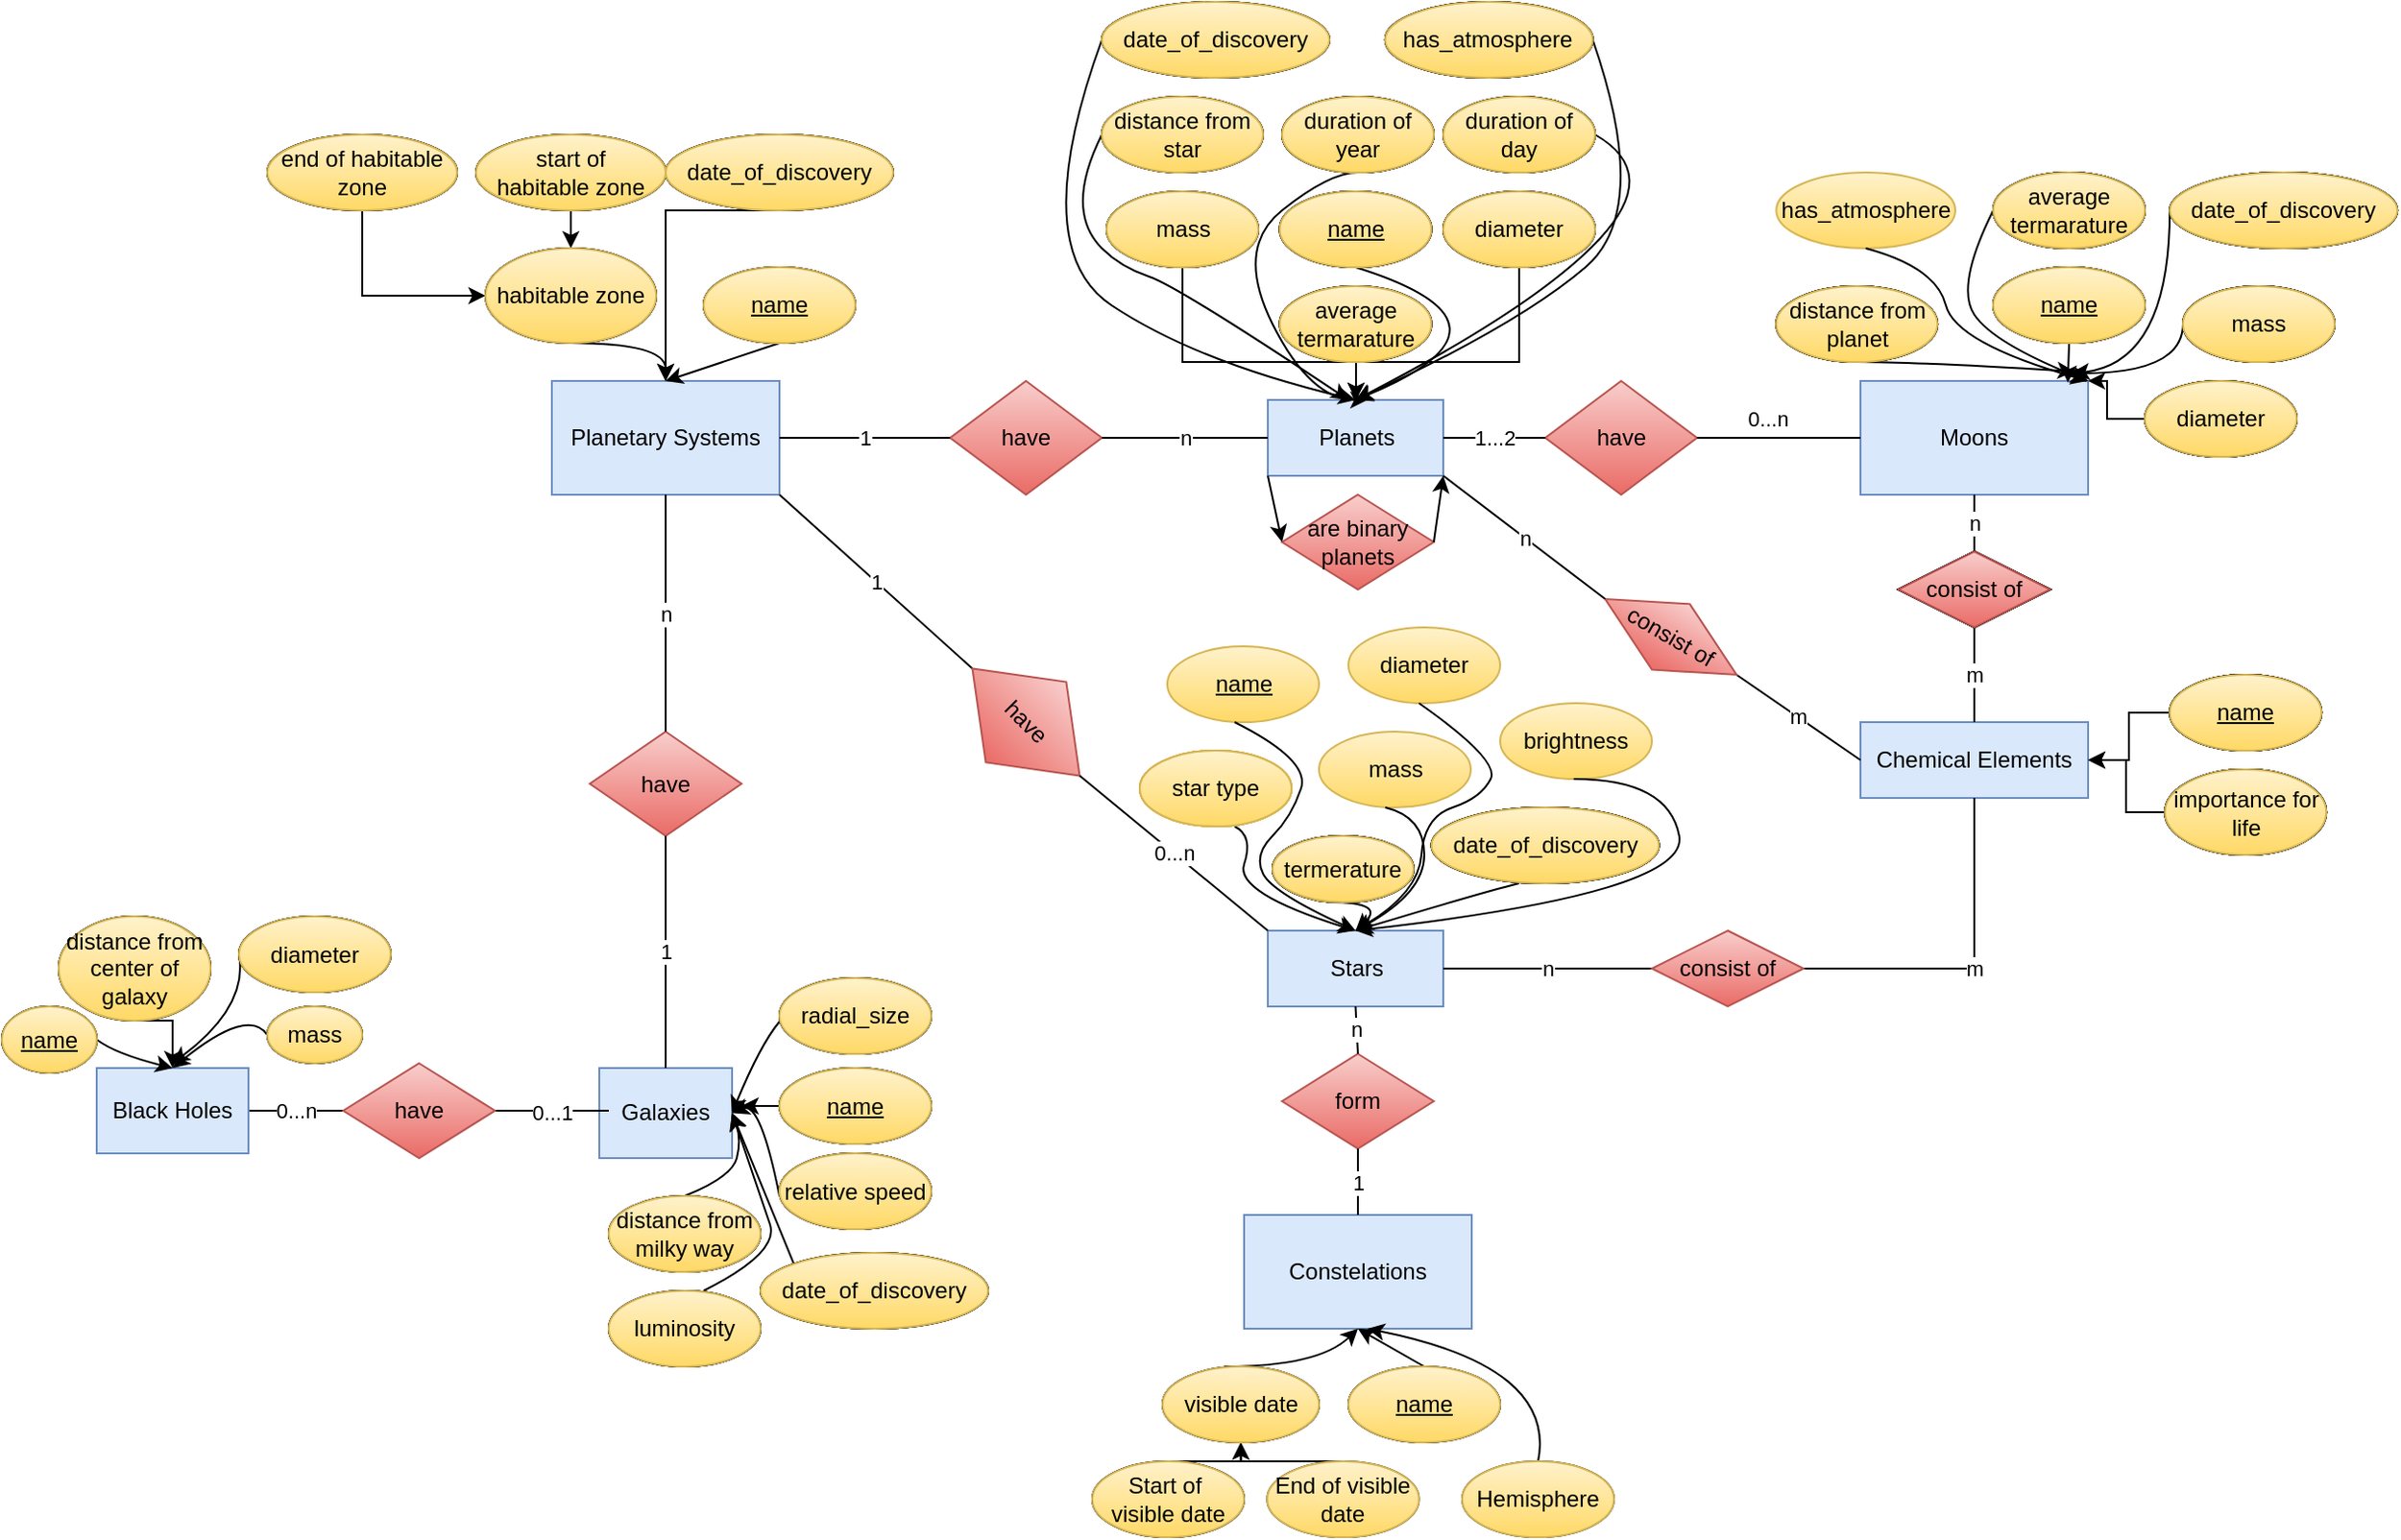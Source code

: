 <mxfile version="20.3.0" type="device"><diagram id="McmJMEYkvFcBhEb854tS" name="Page-1"><mxGraphModel dx="1422" dy="865" grid="1" gridSize="10" guides="1" tooltips="1" connect="1" arrows="1" fold="1" page="1" pageScale="1" pageWidth="3300" pageHeight="4681" math="0" shadow="0"><root><mxCell id="0"/><mxCell id="1" parent="0"/><mxCell id="S6VCzm6XUPfMPlr8ezEI-1" value="Planets" style="rounded=0;whiteSpace=wrap;html=1;fillColor=#dae8fc;strokeColor=#6c8ebf;" parent="1" vertex="1"><mxGeometry x="1067.5" y="390" width="92.5" height="40" as="geometry"/></mxCell><mxCell id="S6VCzm6XUPfMPlr8ezEI-2" value="Stars" style="rounded=0;whiteSpace=wrap;html=1;fillColor=#dae8fc;strokeColor=#6c8ebf;" parent="1" vertex="1"><mxGeometry x="1067.5" y="670" width="92.5" height="40" as="geometry"/></mxCell><mxCell id="S6VCzm6XUPfMPlr8ezEI-4" value="Constelations" style="rounded=0;whiteSpace=wrap;html=1;fillColor=#dae8fc;strokeColor=#6c8ebf;" parent="1" vertex="1"><mxGeometry x="1055" y="820" width="120" height="60" as="geometry"/></mxCell><mxCell id="S6VCzm6XUPfMPlr8ezEI-6" value="Planetary Systems" style="rounded=0;whiteSpace=wrap;html=1;fillColor=#dae8fc;strokeColor=#6c8ebf;" parent="1" vertex="1"><mxGeometry x="690" y="380" width="120" height="60" as="geometry"/></mxCell><mxCell id="S6VCzm6XUPfMPlr8ezEI-8" value="Galaxies" style="rounded=0;whiteSpace=wrap;html=1;fillColor=#dae8fc;strokeColor=#6c8ebf;" parent="1" vertex="1"><mxGeometry x="715" y="742.5" width="70" height="47.5" as="geometry"/></mxCell><mxCell id="S6VCzm6XUPfMPlr8ezEI-9" value="Chemical Elements" style="rounded=0;whiteSpace=wrap;html=1;fillColor=#dae8fc;strokeColor=#6c8ebf;" parent="1" vertex="1"><mxGeometry x="1380" y="560" width="120" height="40" as="geometry"/></mxCell><mxCell id="S6VCzm6XUPfMPlr8ezEI-10" value="Moons" style="rounded=0;whiteSpace=wrap;html=1;fillColor=#dae8fc;strokeColor=#6c8ebf;" parent="1" vertex="1"><mxGeometry x="1380" y="380" width="120" height="60" as="geometry"/></mxCell><mxCell id="S6VCzm6XUPfMPlr8ezEI-11" value="have" style="rhombus;whiteSpace=wrap;html=1;fillColor=#f8cecc;gradientColor=#ea6b66;strokeColor=#b85450;" parent="1" vertex="1"><mxGeometry x="900" y="380" width="80" height="60" as="geometry"/></mxCell><mxCell id="S6VCzm6XUPfMPlr8ezEI-12" value="1" style="endArrow=none;html=1;rounded=0;entryX=1;entryY=0.5;entryDx=0;entryDy=0;exitX=0;exitY=0.5;exitDx=0;exitDy=0;" parent="1" source="S6VCzm6XUPfMPlr8ezEI-11" target="S6VCzm6XUPfMPlr8ezEI-6" edge="1"><mxGeometry width="50" height="50" relative="1" as="geometry"><mxPoint x="1060" y="700" as="sourcePoint"/><mxPoint x="880" y="405" as="targetPoint"/></mxGeometry></mxCell><mxCell id="S6VCzm6XUPfMPlr8ezEI-13" value="n" style="endArrow=none;html=1;rounded=0;entryX=1;entryY=0.5;entryDx=0;entryDy=0;exitX=0;exitY=0.5;exitDx=0;exitDy=0;" parent="1" source="S6VCzm6XUPfMPlr8ezEI-1" target="S6VCzm6XUPfMPlr8ezEI-11" edge="1"><mxGeometry width="50" height="50" relative="1" as="geometry"><mxPoint x="1060" y="700" as="sourcePoint"/><mxPoint x="1110" y="650" as="targetPoint"/></mxGeometry></mxCell><mxCell id="S6VCzm6XUPfMPlr8ezEI-14" value="1" style="endArrow=none;html=1;rounded=0;entryX=0;entryY=0.5;entryDx=0;entryDy=0;exitX=1;exitY=1;exitDx=0;exitDy=0;" parent="1" source="S6VCzm6XUPfMPlr8ezEI-6" target="S6VCzm6XUPfMPlr8ezEI-15" edge="1"><mxGeometry width="50" height="50" relative="1" as="geometry"><mxPoint x="860" y="670" as="sourcePoint"/><mxPoint x="930" y="680" as="targetPoint"/></mxGeometry></mxCell><mxCell id="S6VCzm6XUPfMPlr8ezEI-15" value="have" style="rhombus;whiteSpace=wrap;html=1;rotation=45;fillColor=#f8cecc;gradientColor=#ea6b66;strokeColor=#b85450;" parent="1" vertex="1"><mxGeometry x="900" y="530" width="80" height="60" as="geometry"/></mxCell><mxCell id="S6VCzm6XUPfMPlr8ezEI-16" value="0...n" style="endArrow=none;html=1;rounded=0;entryX=1;entryY=0.5;entryDx=0;entryDy=0;exitX=0;exitY=0;exitDx=0;exitDy=0;" parent="1" source="S6VCzm6XUPfMPlr8ezEI-2" target="S6VCzm6XUPfMPlr8ezEI-15" edge="1"><mxGeometry width="50" height="50" relative="1" as="geometry"><mxPoint x="1038.41" y="685" as="sourcePoint"/><mxPoint x="1028.41" y="620" as="targetPoint"/></mxGeometry></mxCell><mxCell id="S6VCzm6XUPfMPlr8ezEI-17" value="have" style="rhombus;whiteSpace=wrap;html=1;fillColor=#f8cecc;gradientColor=#ea6b66;strokeColor=#b85450;" parent="1" vertex="1"><mxGeometry x="1213.82" y="380" width="80" height="60" as="geometry"/></mxCell><mxCell id="S6VCzm6XUPfMPlr8ezEI-19" value="0...n" style="endArrow=none;html=1;rounded=0;entryX=1;entryY=0.5;entryDx=0;entryDy=0;exitX=0;exitY=0.5;exitDx=0;exitDy=0;" parent="1" source="S6VCzm6XUPfMPlr8ezEI-10" target="S6VCzm6XUPfMPlr8ezEI-17" edge="1"><mxGeometry x="0.111" y="-10" width="50" height="50" relative="1" as="geometry"><mxPoint x="1370" y="410" as="sourcePoint"/><mxPoint x="1310" y="409.41" as="targetPoint"/><Array as="points"/><mxPoint x="-1" as="offset"/></mxGeometry></mxCell><mxCell id="S6VCzm6XUPfMPlr8ezEI-20" value="1...2" style="endArrow=none;html=1;rounded=0;entryX=1;entryY=0.5;entryDx=0;entryDy=0;exitX=0;exitY=0.5;exitDx=0;exitDy=0;" parent="1" source="S6VCzm6XUPfMPlr8ezEI-17" target="S6VCzm6XUPfMPlr8ezEI-1" edge="1"><mxGeometry width="50" height="50" relative="1" as="geometry"><mxPoint x="1060" y="700" as="sourcePoint"/><mxPoint x="1110" y="650" as="targetPoint"/></mxGeometry></mxCell><mxCell id="S6VCzm6XUPfMPlr8ezEI-21" value="form" style="rhombus;whiteSpace=wrap;html=1;fillColor=#f8cecc;gradientColor=#ea6b66;strokeColor=#b85450;" parent="1" vertex="1"><mxGeometry x="1075" y="735" width="80" height="50" as="geometry"/></mxCell><mxCell id="S6VCzm6XUPfMPlr8ezEI-22" value="n" style="endArrow=none;html=1;rounded=0;entryX=0.5;entryY=0;entryDx=0;entryDy=0;exitX=0.5;exitY=1;exitDx=0;exitDy=0;" parent="1" source="S6VCzm6XUPfMPlr8ezEI-2" target="S6VCzm6XUPfMPlr8ezEI-21" edge="1"><mxGeometry width="50" height="50" relative="1" as="geometry"><mxPoint x="1069.41" y="830" as="sourcePoint"/><mxPoint x="1119.41" y="780" as="targetPoint"/></mxGeometry></mxCell><mxCell id="S6VCzm6XUPfMPlr8ezEI-23" value="1" style="endArrow=none;html=1;rounded=0;entryX=0.5;entryY=0;entryDx=0;entryDy=0;exitX=0.5;exitY=1;exitDx=0;exitDy=0;" parent="1" source="S6VCzm6XUPfMPlr8ezEI-21" target="S6VCzm6XUPfMPlr8ezEI-4" edge="1"><mxGeometry width="50" height="50" relative="1" as="geometry"><mxPoint x="1069.41" y="830" as="sourcePoint"/><mxPoint x="1119.41" y="780" as="targetPoint"/></mxGeometry></mxCell><mxCell id="S6VCzm6XUPfMPlr8ezEI-24" value="m" style="endArrow=none;html=1;rounded=0;entryX=0.5;entryY=0;entryDx=0;entryDy=0;exitX=0.5;exitY=1;exitDx=0;exitDy=0;" parent="1" source="S6VCzm6XUPfMPlr8ezEI-43" target="S6VCzm6XUPfMPlr8ezEI-9" edge="1"><mxGeometry width="50" height="50" relative="1" as="geometry"><mxPoint x="1060" y="700" as="sourcePoint"/><mxPoint x="1110" y="650" as="targetPoint"/></mxGeometry></mxCell><mxCell id="S6VCzm6XUPfMPlr8ezEI-25" value="are binary planets" style="rhombus;whiteSpace=wrap;html=1;fillColor=#f8cecc;gradientColor=#ea6b66;strokeColor=#b85450;" parent="1" vertex="1"><mxGeometry x="1075" y="440" width="80" height="50" as="geometry"/></mxCell><mxCell id="S6VCzm6XUPfMPlr8ezEI-28" value="" style="endArrow=classic;html=1;rounded=0;exitX=0;exitY=1;exitDx=0;exitDy=0;entryX=0;entryY=0.5;entryDx=0;entryDy=0;" parent="1" source="S6VCzm6XUPfMPlr8ezEI-1" target="S6VCzm6XUPfMPlr8ezEI-25" edge="1"><mxGeometry width="50" height="50" relative="1" as="geometry"><mxPoint x="1015" y="420" as="sourcePoint"/><mxPoint x="1060" y="375" as="targetPoint"/></mxGeometry></mxCell><mxCell id="S6VCzm6XUPfMPlr8ezEI-29" value="" style="endArrow=classic;html=1;rounded=0;entryX=1;entryY=1;entryDx=0;entryDy=0;exitX=1;exitY=0.5;exitDx=0;exitDy=0;" parent="1" source="S6VCzm6XUPfMPlr8ezEI-25" target="S6VCzm6XUPfMPlr8ezEI-1" edge="1"><mxGeometry width="50" height="50" relative="1" as="geometry"><mxPoint x="1140" y="375" as="sourcePoint"/><mxPoint x="1110" y="640" as="targetPoint"/></mxGeometry></mxCell><mxCell id="S6VCzm6XUPfMPlr8ezEI-30" value="have" style="rhombus;whiteSpace=wrap;html=1;fillColor=#f8cecc;gradientColor=#ea6b66;strokeColor=#b85450;" parent="1" vertex="1"><mxGeometry x="710" y="565" width="80" height="55" as="geometry"/></mxCell><mxCell id="S6VCzm6XUPfMPlr8ezEI-31" value="n" style="endArrow=none;html=1;rounded=0;entryX=0.5;entryY=1;entryDx=0;entryDy=0;exitX=0.5;exitY=0;exitDx=0;exitDy=0;" parent="1" source="S6VCzm6XUPfMPlr8ezEI-30" target="S6VCzm6XUPfMPlr8ezEI-6" edge="1"><mxGeometry width="50" height="50" relative="1" as="geometry"><mxPoint x="850" y="640" as="sourcePoint"/><mxPoint x="820" y="450" as="targetPoint"/></mxGeometry></mxCell><mxCell id="S6VCzm6XUPfMPlr8ezEI-32" value="1" style="endArrow=none;html=1;rounded=0;exitX=0.5;exitY=0;exitDx=0;exitDy=0;entryX=0.5;entryY=1;entryDx=0;entryDy=0;" parent="1" source="S6VCzm6XUPfMPlr8ezEI-8" target="S6VCzm6XUPfMPlr8ezEI-30" edge="1"><mxGeometry width="50" height="50" relative="1" as="geometry"><mxPoint x="1060" y="690" as="sourcePoint"/><mxPoint x="810" y="595" as="targetPoint"/></mxGeometry></mxCell><mxCell id="S6VCzm6XUPfMPlr8ezEI-41" value="m" style="endArrow=none;html=1;rounded=0;entryX=0;entryY=0.5;entryDx=0;entryDy=0;exitX=1;exitY=0.5;exitDx=0;exitDy=0;" parent="1" source="S6VCzm6XUPfMPlr8ezEI-42" target="S6VCzm6XUPfMPlr8ezEI-9" edge="1"><mxGeometry width="50" height="50" relative="1" as="geometry"><mxPoint x="1300" y="520" as="sourcePoint"/><mxPoint x="1350" y="490" as="targetPoint"/><Array as="points"/></mxGeometry></mxCell><mxCell id="S6VCzm6XUPfMPlr8ezEI-42" value="consist of" style="rhombus;whiteSpace=wrap;html=1;rotation=30;fillColor=#f8cecc;gradientColor=#ea6b66;strokeColor=#b85450;" parent="1" vertex="1"><mxGeometry x="1240" y="495" width="80" height="40" as="geometry"/></mxCell><mxCell id="S6VCzm6XUPfMPlr8ezEI-43" value="Consist of" style="rhombus;whiteSpace=wrap;html=1;" parent="1" vertex="1"><mxGeometry x="1400" y="470" width="80" height="40" as="geometry"/></mxCell><mxCell id="S6VCzm6XUPfMPlr8ezEI-44" value="n" style="endArrow=none;html=1;rounded=0;entryX=0.5;entryY=1;entryDx=0;entryDy=0;exitX=0.5;exitY=0;exitDx=0;exitDy=0;" parent="1" source="S6VCzm6XUPfMPlr8ezEI-43" target="S6VCzm6XUPfMPlr8ezEI-10" edge="1"><mxGeometry width="50" height="50" relative="1" as="geometry"><mxPoint x="1300" y="490" as="sourcePoint"/><mxPoint x="1350" y="440" as="targetPoint"/></mxGeometry></mxCell><mxCell id="S6VCzm6XUPfMPlr8ezEI-46" value="n" style="endArrow=none;html=1;rounded=0;entryX=1;entryY=1;entryDx=0;entryDy=0;exitX=0;exitY=0.5;exitDx=0;exitDy=0;" parent="1" source="S6VCzm6XUPfMPlr8ezEI-42" target="S6VCzm6XUPfMPlr8ezEI-1" edge="1"><mxGeometry width="50" height="50" relative="1" as="geometry"><mxPoint x="1060" y="680" as="sourcePoint"/><mxPoint x="1110" y="630" as="targetPoint"/></mxGeometry></mxCell><mxCell id="F0VUjz2rfgv4da_X8WWV-1" value="Hemisphere" style="ellipse;whiteSpace=wrap;html=1;" parent="1" vertex="1"><mxGeometry x="1170" y="950" width="80" height="40" as="geometry"/></mxCell><mxCell id="F0VUjz2rfgv4da_X8WWV-2" value="star type" style="ellipse;whiteSpace=wrap;html=1;fillColor=#fff2cc;gradientColor=#ffd966;strokeColor=#d6b656;" parent="1" vertex="1"><mxGeometry x="1000" y="575" width="80" height="40" as="geometry"/></mxCell><mxCell id="F0VUjz2rfgv4da_X8WWV-3" value="termerature" style="ellipse;whiteSpace=wrap;html=1;" parent="1" vertex="1"><mxGeometry x="1070" y="620" width="74.41" height="35" as="geometry"/></mxCell><mxCell id="F0VUjz2rfgv4da_X8WWV-4" value="brightness" style="ellipse;whiteSpace=wrap;html=1;fillColor=#fff2cc;gradientColor=#ffd966;strokeColor=#d6b656;" parent="1" vertex="1"><mxGeometry x="1190" y="550" width="80" height="40" as="geometry"/></mxCell><mxCell id="FLVRo9IHWv-tEKfOFEHD-35" style="edgeStyle=orthogonalEdgeStyle;rounded=0;orthogonalLoop=1;jettySize=auto;html=1;exitX=0;exitY=0.5;exitDx=0;exitDy=0;" parent="1" source="F0VUjz2rfgv4da_X8WWV-5" edge="1"><mxGeometry relative="1" as="geometry"><mxPoint x="1500.0" y="580" as="targetPoint"/><Array as="points"><mxPoint x="1520" y="608"/><mxPoint x="1520" y="580"/></Array></mxGeometry></mxCell><mxCell id="F0VUjz2rfgv4da_X8WWV-5" value="importance for life" style="ellipse;whiteSpace=wrap;html=1;" parent="1" vertex="1"><mxGeometry x="1540.59" y="585" width="85" height="45" as="geometry"/></mxCell><mxCell id="F0VUjz2rfgv4da_X8WWV-6" value="has_atmosphere" style="ellipse;whiteSpace=wrap;html=1;" parent="1" vertex="1"><mxGeometry x="1129.41" y="180" width="109.41" height="40" as="geometry"/></mxCell><mxCell id="F0VUjz2rfgv4da_X8WWV-7" value="average termarature" style="ellipse;whiteSpace=wrap;html=1;" parent="1" vertex="1"><mxGeometry x="1073.75" y="330" width="80" height="40" as="geometry"/></mxCell><mxCell id="FLVRo9IHWv-tEKfOFEHD-46" style="edgeStyle=orthogonalEdgeStyle;rounded=0;orthogonalLoop=1;jettySize=auto;html=1;exitX=0.5;exitY=1;exitDx=0;exitDy=0;entryX=0;entryY=0.5;entryDx=0;entryDy=0;" parent="1" source="F0VUjz2rfgv4da_X8WWV-8" target="F0VUjz2rfgv4da_X8WWV-57" edge="1"><mxGeometry relative="1" as="geometry"/></mxCell><mxCell id="F0VUjz2rfgv4da_X8WWV-8" value="end of habitable zone" style="ellipse;whiteSpace=wrap;html=1;" parent="1" vertex="1"><mxGeometry x="540" y="250" width="100" height="40" as="geometry"/></mxCell><mxCell id="F0VUjz2rfgv4da_X8WWV-9" value="distance from star" style="ellipse;whiteSpace=wrap;html=1;" parent="1" vertex="1"><mxGeometry x="980.0" y="230" width="85" height="40" as="geometry"/></mxCell><mxCell id="F0VUjz2rfgv4da_X8WWV-10" value="duration of day" style="ellipse;whiteSpace=wrap;html=1;" parent="1" vertex="1"><mxGeometry x="1160.0" y="230" width="80" height="40" as="geometry"/></mxCell><mxCell id="F0VUjz2rfgv4da_X8WWV-11" value="relative speed" style="ellipse;whiteSpace=wrap;html=1;" parent="1" vertex="1"><mxGeometry x="810" y="787.5" width="80" height="40" as="geometry"/></mxCell><mxCell id="F0VUjz2rfgv4da_X8WWV-12" value="radial_size" style="ellipse;whiteSpace=wrap;html=1;" parent="1" vertex="1"><mxGeometry x="810" y="695" width="80" height="40" as="geometry"/></mxCell><mxCell id="F0VUjz2rfgv4da_X8WWV-13" value="distance from milky way" style="ellipse;whiteSpace=wrap;html=1;" parent="1" vertex="1"><mxGeometry x="720" y="810" width="80" height="40" as="geometry"/></mxCell><mxCell id="F0VUjz2rfgv4da_X8WWV-14" value="date_of_discovery" style="ellipse;whiteSpace=wrap;html=1;" parent="1" vertex="1"><mxGeometry x="800" y="840" width="120" height="40" as="geometry"/></mxCell><mxCell id="F0VUjz2rfgv4da_X8WWV-15" value="diameter" style="ellipse;whiteSpace=wrap;html=1;fillColor=#fff2cc;strokeColor=#d6b656;gradientColor=#ffd966;" parent="1" vertex="1"><mxGeometry x="1110" y="510" width="80" height="40" as="geometry"/></mxCell><mxCell id="FLVRo9IHWv-tEKfOFEHD-79" style="edgeStyle=orthogonalEdgeStyle;rounded=0;orthogonalLoop=1;jettySize=auto;html=1;exitX=0;exitY=0.5;exitDx=0;exitDy=0;" parent="1" source="F0VUjz2rfgv4da_X8WWV-16" edge="1"><mxGeometry relative="1" as="geometry"><mxPoint x="790.0" y="762" as="targetPoint"/></mxGeometry></mxCell><mxCell id="F0VUjz2rfgv4da_X8WWV-16" value="&lt;u&gt;name&lt;/u&gt;" style="ellipse;whiteSpace=wrap;html=1;" parent="1" vertex="1"><mxGeometry x="810" y="742.5" width="80" height="40" as="geometry"/></mxCell><mxCell id="F0VUjz2rfgv4da_X8WWV-17" value="&lt;u&gt;name&lt;/u&gt;" style="ellipse;whiteSpace=wrap;html=1;" parent="1" vertex="1"><mxGeometry x="770" y="320" width="80" height="40" as="geometry"/></mxCell><mxCell id="F0VUjz2rfgv4da_X8WWV-18" value="&lt;u&gt;name&lt;/u&gt;" style="ellipse;whiteSpace=wrap;html=1;" parent="1" vertex="1"><mxGeometry x="1073.75" y="280" width="80" height="40" as="geometry"/></mxCell><mxCell id="FLVRo9IHWv-tEKfOFEHD-27" style="edgeStyle=orthogonalEdgeStyle;rounded=0;orthogonalLoop=1;jettySize=auto;html=1;exitX=0.5;exitY=1;exitDx=0;exitDy=0;entryX=0.911;entryY=0.014;entryDx=0;entryDy=0;entryPerimeter=0;" parent="1" source="F0VUjz2rfgv4da_X8WWV-19" target="S6VCzm6XUPfMPlr8ezEI-10" edge="1"><mxGeometry relative="1" as="geometry"/></mxCell><mxCell id="F0VUjz2rfgv4da_X8WWV-19" value="&lt;u&gt;name&lt;/u&gt;" style="ellipse;whiteSpace=wrap;html=1;" parent="1" vertex="1"><mxGeometry x="1450" y="320" width="80" height="40" as="geometry"/></mxCell><mxCell id="FLVRo9IHWv-tEKfOFEHD-34" style="edgeStyle=orthogonalEdgeStyle;rounded=0;orthogonalLoop=1;jettySize=auto;html=1;exitX=0;exitY=0.5;exitDx=0;exitDy=0;entryX=1;entryY=0.5;entryDx=0;entryDy=0;" parent="1" source="F0VUjz2rfgv4da_X8WWV-20" target="S6VCzm6XUPfMPlr8ezEI-9" edge="1"><mxGeometry relative="1" as="geometry"/></mxCell><mxCell id="F0VUjz2rfgv4da_X8WWV-20" value="&lt;u&gt;name&lt;/u&gt;" style="ellipse;whiteSpace=wrap;html=1;" parent="1" vertex="1"><mxGeometry x="1543.09" y="535" width="80" height="40" as="geometry"/></mxCell><mxCell id="F0VUjz2rfgv4da_X8WWV-21" value="&lt;u&gt;name&lt;/u&gt;" style="ellipse;whiteSpace=wrap;html=1;" parent="1" vertex="1"><mxGeometry x="1110" y="900" width="80" height="40" as="geometry"/></mxCell><mxCell id="F0VUjz2rfgv4da_X8WWV-25" value="date_of_discovery" style="ellipse;whiteSpace=wrap;html=1;" parent="1" vertex="1"><mxGeometry x="1153.75" y="605" width="120" height="40" as="geometry"/></mxCell><mxCell id="FLVRo9IHWv-tEKfOFEHD-50" style="edgeStyle=orthogonalEdgeStyle;rounded=0;orthogonalLoop=1;jettySize=auto;html=1;exitX=0.5;exitY=1;exitDx=0;exitDy=0;entryX=0.5;entryY=0;entryDx=0;entryDy=0;" parent="1" source="F0VUjz2rfgv4da_X8WWV-26" target="S6VCzm6XUPfMPlr8ezEI-6" edge="1"><mxGeometry relative="1" as="geometry"><Array as="points"><mxPoint x="750" y="290"/></Array></mxGeometry></mxCell><mxCell id="F0VUjz2rfgv4da_X8WWV-26" value="date_of_discovery" style="ellipse;whiteSpace=wrap;html=1;" parent="1" vertex="1"><mxGeometry x="750" y="250" width="120" height="40" as="geometry"/></mxCell><mxCell id="F0VUjz2rfgv4da_X8WWV-27" value="date_of_discovery" style="ellipse;whiteSpace=wrap;html=1;" parent="1" vertex="1"><mxGeometry x="980" y="180" width="120" height="40" as="geometry"/></mxCell><mxCell id="F0VUjz2rfgv4da_X8WWV-28" value="date_of_discovery" style="ellipse;whiteSpace=wrap;html=1;" parent="1" vertex="1"><mxGeometry x="1543.09" y="270" width="120" height="40" as="geometry"/></mxCell><mxCell id="F0VUjz2rfgv4da_X8WWV-29" value="&lt;u&gt;name&lt;/u&gt;" style="ellipse;whiteSpace=wrap;html=1;fillColor=#fff2cc;gradientColor=#ffd966;strokeColor=#d6b656;" parent="1" vertex="1"><mxGeometry x="1014.5" y="520" width="80" height="40" as="geometry"/></mxCell><mxCell id="FLVRo9IHWv-tEKfOFEHD-47" style="edgeStyle=orthogonalEdgeStyle;rounded=0;orthogonalLoop=1;jettySize=auto;html=1;exitX=0.5;exitY=1;exitDx=0;exitDy=0;entryX=0.5;entryY=0;entryDx=0;entryDy=0;" parent="1" source="F0VUjz2rfgv4da_X8WWV-30" target="F0VUjz2rfgv4da_X8WWV-57" edge="1"><mxGeometry relative="1" as="geometry"/></mxCell><mxCell id="F0VUjz2rfgv4da_X8WWV-30" value="start of&lt;br&gt;habitable zone" style="ellipse;whiteSpace=wrap;html=1;" parent="1" vertex="1"><mxGeometry x="650" y="250" width="100" height="40" as="geometry"/></mxCell><mxCell id="FLVRo9IHWv-tEKfOFEHD-26" style="edgeStyle=orthogonalEdgeStyle;rounded=0;orthogonalLoop=1;jettySize=auto;html=1;exitX=0;exitY=0.5;exitDx=0;exitDy=0;entryX=1;entryY=0;entryDx=0;entryDy=0;" parent="1" source="F0VUjz2rfgv4da_X8WWV-31" target="S6VCzm6XUPfMPlr8ezEI-10" edge="1"><mxGeometry relative="1" as="geometry"><Array as="points"><mxPoint x="1510" y="400"/><mxPoint x="1510" y="380"/></Array></mxGeometry></mxCell><mxCell id="F0VUjz2rfgv4da_X8WWV-31" value="diameter" style="ellipse;whiteSpace=wrap;html=1;" parent="1" vertex="1"><mxGeometry x="1530" y="380" width="80" height="40" as="geometry"/></mxCell><mxCell id="FLVRo9IHWv-tEKfOFEHD-18" style="edgeStyle=orthogonalEdgeStyle;rounded=0;orthogonalLoop=1;jettySize=auto;html=1;exitX=0.5;exitY=1;exitDx=0;exitDy=0;" parent="1" source="F0VUjz2rfgv4da_X8WWV-32" target="S6VCzm6XUPfMPlr8ezEI-1" edge="1"><mxGeometry relative="1" as="geometry"><Array as="points"><mxPoint x="1200" y="370"/><mxPoint x="1114" y="370"/></Array></mxGeometry></mxCell><mxCell id="F0VUjz2rfgv4da_X8WWV-32" value="diameter" style="ellipse;whiteSpace=wrap;html=1;" parent="1" vertex="1"><mxGeometry x="1160.0" y="280" width="80" height="40" as="geometry"/></mxCell><mxCell id="F0VUjz2rfgv4da_X8WWV-33" value="luminosity" style="ellipse;whiteSpace=wrap;html=1;" parent="1" vertex="1"><mxGeometry x="720" y="860" width="80" height="40" as="geometry"/></mxCell><mxCell id="F0VUjz2rfgv4da_X8WWV-34" value="mass" style="ellipse;whiteSpace=wrap;html=1;" parent="1" vertex="1"><mxGeometry x="1550" y="330" width="80" height="40" as="geometry"/></mxCell><mxCell id="FLVRo9IHWv-tEKfOFEHD-19" style="edgeStyle=orthogonalEdgeStyle;rounded=0;orthogonalLoop=1;jettySize=auto;html=1;exitX=0.5;exitY=1;exitDx=0;exitDy=0;" parent="1" source="F0VUjz2rfgv4da_X8WWV-35" target="S6VCzm6XUPfMPlr8ezEI-1" edge="1"><mxGeometry relative="1" as="geometry"><Array as="points"><mxPoint x="1023" y="370"/><mxPoint x="1114" y="370"/></Array></mxGeometry></mxCell><mxCell id="F0VUjz2rfgv4da_X8WWV-35" value="mass" style="ellipse;whiteSpace=wrap;html=1;" parent="1" vertex="1"><mxGeometry x="982.5" y="280" width="80" height="40" as="geometry"/></mxCell><mxCell id="F0VUjz2rfgv4da_X8WWV-36" value="mass" style="ellipse;whiteSpace=wrap;html=1;fillColor=#fff2cc;gradientColor=#ffd966;strokeColor=#d6b656;" parent="1" vertex="1"><mxGeometry x="1094.5" y="565" width="80" height="40" as="geometry"/></mxCell><mxCell id="F0VUjz2rfgv4da_X8WWV-38" value="duration of year" style="ellipse;whiteSpace=wrap;html=1;" parent="1" vertex="1"><mxGeometry x="1075" y="230" width="80" height="40" as="geometry"/></mxCell><mxCell id="F0VUjz2rfgv4da_X8WWV-39" value="distance from planet" style="ellipse;whiteSpace=wrap;html=1;" parent="1" vertex="1"><mxGeometry x="1335.59" y="330" width="85" height="40" as="geometry"/></mxCell><mxCell id="F0VUjz2rfgv4da_X8WWV-40" value="has_atmosphere" style="ellipse;whiteSpace=wrap;html=1;fillColor=#fff2cc;gradientColor=#ffd966;strokeColor=#d6b656;" parent="1" vertex="1"><mxGeometry x="1335.59" y="270" width="94.41" height="40" as="geometry"/></mxCell><mxCell id="F0VUjz2rfgv4da_X8WWV-41" value="average termarature" style="ellipse;whiteSpace=wrap;html=1;" parent="1" vertex="1"><mxGeometry x="1450" y="270" width="80" height="40" as="geometry"/></mxCell><mxCell id="F0VUjz2rfgv4da_X8WWV-44" value="m" style="edgeStyle=orthogonalEdgeStyle;rounded=0;orthogonalLoop=1;jettySize=auto;html=1;exitX=1;exitY=0.5;exitDx=0;exitDy=0;entryX=0.5;entryY=1;entryDx=0;entryDy=0;endArrow=none;endFill=0;" parent="1" source="F0VUjz2rfgv4da_X8WWV-43" target="S6VCzm6XUPfMPlr8ezEI-9" edge="1"><mxGeometry relative="1" as="geometry"/></mxCell><mxCell id="F0VUjz2rfgv4da_X8WWV-45" value="n" style="edgeStyle=orthogonalEdgeStyle;rounded=0;orthogonalLoop=1;jettySize=auto;html=1;exitX=0;exitY=0.5;exitDx=0;exitDy=0;entryX=1;entryY=0.5;entryDx=0;entryDy=0;endArrow=none;endFill=0;" parent="1" source="F0VUjz2rfgv4da_X8WWV-43" target="S6VCzm6XUPfMPlr8ezEI-2" edge="1"><mxGeometry relative="1" as="geometry"/></mxCell><mxCell id="F0VUjz2rfgv4da_X8WWV-43" value="consist of" style="rhombus;whiteSpace=wrap;html=1;fillColor=#f8cecc;gradientColor=#ea6b66;strokeColor=#b85450;" parent="1" vertex="1"><mxGeometry x="1270" y="670" width="80" height="40" as="geometry"/></mxCell><mxCell id="F0VUjz2rfgv4da_X8WWV-50" value="0...n" style="edgeStyle=orthogonalEdgeStyle;rounded=0;orthogonalLoop=1;jettySize=auto;html=1;exitX=1;exitY=0.5;exitDx=0;exitDy=0;entryX=0;entryY=0.5;entryDx=0;entryDy=0;endArrow=none;endFill=0;" parent="1" source="F0VUjz2rfgv4da_X8WWV-46" target="F0VUjz2rfgv4da_X8WWV-48" edge="1"><mxGeometry relative="1" as="geometry"/></mxCell><mxCell id="F0VUjz2rfgv4da_X8WWV-46" value="Black Holes" style="rounded=0;whiteSpace=wrap;html=1;fillColor=#dae8fc;strokeColor=#6c8ebf;" parent="1" vertex="1"><mxGeometry x="450" y="742.5" width="80" height="45" as="geometry"/></mxCell><mxCell id="F0VUjz2rfgv4da_X8WWV-49" value="0...1" style="edgeStyle=orthogonalEdgeStyle;rounded=0;orthogonalLoop=1;jettySize=auto;html=1;exitX=1;exitY=0.5;exitDx=0;exitDy=0;endArrow=none;endFill=0;" parent="1" source="F0VUjz2rfgv4da_X8WWV-48" edge="1"><mxGeometry relative="1" as="geometry"><mxPoint x="720" y="765" as="targetPoint"/></mxGeometry></mxCell><mxCell id="F0VUjz2rfgv4da_X8WWV-48" value="have" style="rhombus;whiteSpace=wrap;html=1;fillColor=#f8cecc;gradientColor=#ea6b66;strokeColor=#b85450;" parent="1" vertex="1"><mxGeometry x="580" y="740" width="80" height="50" as="geometry"/></mxCell><mxCell id="F0VUjz2rfgv4da_X8WWV-51" value="&lt;u&gt;name&lt;/u&gt;" style="ellipse;whiteSpace=wrap;html=1;" parent="1" vertex="1"><mxGeometry x="400" y="710" width="50" height="35" as="geometry"/></mxCell><mxCell id="FLVRo9IHWv-tEKfOFEHD-39" style="edgeStyle=orthogonalEdgeStyle;rounded=0;orthogonalLoop=1;jettySize=auto;html=1;exitX=0.5;exitY=0;exitDx=0;exitDy=0;entryX=0.5;entryY=1;entryDx=0;entryDy=0;" parent="1" source="F0VUjz2rfgv4da_X8WWV-52" target="F0VUjz2rfgv4da_X8WWV-60" edge="1"><mxGeometry relative="1" as="geometry"/></mxCell><mxCell id="F0VUjz2rfgv4da_X8WWV-52" value="Start of&amp;nbsp; visible date" style="ellipse;whiteSpace=wrap;html=1;" parent="1" vertex="1"><mxGeometry x="975" y="950" width="80" height="40" as="geometry"/></mxCell><mxCell id="FLVRo9IHWv-tEKfOFEHD-41" style="edgeStyle=orthogonalEdgeStyle;rounded=0;orthogonalLoop=1;jettySize=auto;html=1;exitX=0.5;exitY=0;exitDx=0;exitDy=0;entryX=0.5;entryY=1;entryDx=0;entryDy=0;" parent="1" source="F0VUjz2rfgv4da_X8WWV-53" target="F0VUjz2rfgv4da_X8WWV-60" edge="1"><mxGeometry relative="1" as="geometry"><mxPoint x="1060.0" y="950.235" as="targetPoint"/><Array as="points"><mxPoint x="1053" y="950"/></Array></mxGeometry></mxCell><mxCell id="F0VUjz2rfgv4da_X8WWV-53" value="End of visible date" style="ellipse;whiteSpace=wrap;html=1;" parent="1" vertex="1"><mxGeometry x="1067.2" y="950" width="80" height="40" as="geometry"/></mxCell><mxCell id="F0VUjz2rfgv4da_X8WWV-54" value="mass" style="ellipse;whiteSpace=wrap;html=1;" parent="1" vertex="1"><mxGeometry x="540" y="710" width="50" height="30" as="geometry"/></mxCell><mxCell id="F0VUjz2rfgv4da_X8WWV-55" value="diameter" style="ellipse;whiteSpace=wrap;html=1;" parent="1" vertex="1"><mxGeometry x="525" y="662.5" width="80" height="40" as="geometry"/></mxCell><mxCell id="FLVRo9IHWv-tEKfOFEHD-58" style="edgeStyle=orthogonalEdgeStyle;rounded=0;orthogonalLoop=1;jettySize=auto;html=1;exitX=0.5;exitY=1;exitDx=0;exitDy=0;entryX=0.5;entryY=0;entryDx=0;entryDy=0;" parent="1" source="F0VUjz2rfgv4da_X8WWV-56" target="F0VUjz2rfgv4da_X8WWV-46" edge="1"><mxGeometry relative="1" as="geometry"/></mxCell><mxCell id="F0VUjz2rfgv4da_X8WWV-56" value="distance from center of galaxy" style="ellipse;whiteSpace=wrap;html=1;" parent="1" vertex="1"><mxGeometry x="430" y="662.5" width="80" height="55" as="geometry"/></mxCell><mxCell id="F0VUjz2rfgv4da_X8WWV-57" value="habitable zone" style="ellipse;whiteSpace=wrap;html=1;" parent="1" vertex="1"><mxGeometry x="655" y="310" width="90" height="50" as="geometry"/></mxCell><mxCell id="F0VUjz2rfgv4da_X8WWV-60" value="visible date" style="ellipse;whiteSpace=wrap;html=1;" parent="1" vertex="1"><mxGeometry x="1012" y="900" width="82.5" height="40" as="geometry"/></mxCell><mxCell id="FLVRo9IHWv-tEKfOFEHD-3" value="" style="curved=1;endArrow=classic;html=1;rounded=0;exitX=0;exitY=0.5;exitDx=0;exitDy=0;entryX=0.5;entryY=0;entryDx=0;entryDy=0;" parent="1" source="F0VUjz2rfgv4da_X8WWV-27" target="S6VCzm6XUPfMPlr8ezEI-1" edge="1"><mxGeometry width="50" height="50" relative="1" as="geometry"><mxPoint x="890" y="310" as="sourcePoint"/><mxPoint x="940" y="260" as="targetPoint"/><Array as="points"><mxPoint x="940" y="310"/><mxPoint x="1030" y="370"/></Array></mxGeometry></mxCell><mxCell id="FLVRo9IHWv-tEKfOFEHD-15" value="" style="curved=1;endArrow=classic;html=1;rounded=0;exitX=1;exitY=0.5;exitDx=0;exitDy=0;entryX=0.5;entryY=0;entryDx=0;entryDy=0;" parent="1" source="F0VUjz2rfgv4da_X8WWV-6" target="S6VCzm6XUPfMPlr8ezEI-1" edge="1"><mxGeometry width="50" height="50" relative="1" as="geometry"><mxPoint x="1266.25" y="200" as="sourcePoint"/><mxPoint x="1400.0" y="390" as="targetPoint"/><Array as="points"><mxPoint x="1270" y="290"/><mxPoint x="1200" y="350"/></Array></mxGeometry></mxCell><mxCell id="FLVRo9IHWv-tEKfOFEHD-16" value="" style="curved=1;endArrow=classic;html=1;rounded=0;exitX=0;exitY=0.5;exitDx=0;exitDy=0;" parent="1" source="F0VUjz2rfgv4da_X8WWV-9" edge="1"><mxGeometry width="50" height="50" relative="1" as="geometry"><mxPoint x="880" y="360" as="sourcePoint"/><mxPoint x="1110" y="390" as="targetPoint"/><Array as="points"><mxPoint x="970" y="270"/><mxPoint x="970" y="300"/><mxPoint x="990" y="320"/><mxPoint x="1020" y="330"/></Array></mxGeometry></mxCell><mxCell id="FLVRo9IHWv-tEKfOFEHD-17" value="" style="curved=1;endArrow=classic;html=1;rounded=0;exitX=1;exitY=0.5;exitDx=0;exitDy=0;entryX=0.5;entryY=0;entryDx=0;entryDy=0;" parent="1" source="F0VUjz2rfgv4da_X8WWV-10" target="S6VCzm6XUPfMPlr8ezEI-1" edge="1"><mxGeometry width="50" height="50" relative="1" as="geometry"><mxPoint x="1275" y="320" as="sourcePoint"/><mxPoint x="1325" y="270" as="targetPoint"/><Array as="points"><mxPoint x="1275" y="270"/><mxPoint x="1210" y="340"/></Array></mxGeometry></mxCell><mxCell id="FLVRo9IHWv-tEKfOFEHD-20" value="" style="curved=1;endArrow=classic;html=1;rounded=0;exitX=0.5;exitY=1;exitDx=0;exitDy=0;" parent="1" source="F0VUjz2rfgv4da_X8WWV-38" edge="1"><mxGeometry width="50" height="50" relative="1" as="geometry"><mxPoint x="850" y="320" as="sourcePoint"/><mxPoint x="1120" y="390" as="targetPoint"/><Array as="points"><mxPoint x="1100" y="270"/><mxPoint x="1050" y="310"/><mxPoint x="1090" y="390"/></Array></mxGeometry></mxCell><mxCell id="FLVRo9IHWv-tEKfOFEHD-21" value="" style="curved=1;endArrow=classic;html=1;rounded=0;exitX=0.5;exitY=1;exitDx=0;exitDy=0;entryX=0.5;entryY=0;entryDx=0;entryDy=0;" parent="1" source="F0VUjz2rfgv4da_X8WWV-18" target="S6VCzm6XUPfMPlr8ezEI-1" edge="1"><mxGeometry width="50" height="50" relative="1" as="geometry"><mxPoint x="1260" y="350" as="sourcePoint"/><mxPoint x="1310" y="300" as="targetPoint"/><Array as="points"><mxPoint x="1210" y="350"/></Array></mxGeometry></mxCell><mxCell id="FLVRo9IHWv-tEKfOFEHD-29" value="" style="curved=1;endArrow=classic;html=1;rounded=0;exitX=0;exitY=0.5;exitDx=0;exitDy=0;" parent="1" source="F0VUjz2rfgv4da_X8WWV-34" edge="1"><mxGeometry width="50" height="50" relative="1" as="geometry"><mxPoint x="1520" y="470" as="sourcePoint"/><mxPoint x="1490" y="376" as="targetPoint"/><Array as="points"><mxPoint x="1550" y="376"/></Array></mxGeometry></mxCell><mxCell id="FLVRo9IHWv-tEKfOFEHD-30" value="" style="curved=1;endArrow=classic;html=1;rounded=0;exitX=0.5;exitY=1;exitDx=0;exitDy=0;entryX=1;entryY=0;entryDx=0;entryDy=0;" parent="1" source="F0VUjz2rfgv4da_X8WWV-40" target="S6VCzm6XUPfMPlr8ezEI-10" edge="1"><mxGeometry width="50" height="50" relative="1" as="geometry"><mxPoint x="1400" y="260" as="sourcePoint"/><mxPoint x="1450" y="210" as="targetPoint"/><Array as="points"><mxPoint x="1420" y="320"/><mxPoint x="1430" y="360"/></Array></mxGeometry></mxCell><mxCell id="FLVRo9IHWv-tEKfOFEHD-31" value="" style="curved=1;endArrow=classic;html=1;rounded=0;exitX=0;exitY=0.5;exitDx=0;exitDy=0;entryX=1;entryY=0;entryDx=0;entryDy=0;" parent="1" source="F0VUjz2rfgv4da_X8WWV-41" target="S6VCzm6XUPfMPlr8ezEI-10" edge="1"><mxGeometry width="50" height="50" relative="1" as="geometry"><mxPoint x="1430" y="290" as="sourcePoint"/><mxPoint x="1440" y="380" as="targetPoint"/><Array as="points"><mxPoint x="1430" y="330"/><mxPoint x="1450" y="360"/></Array></mxGeometry></mxCell><mxCell id="FLVRo9IHWv-tEKfOFEHD-32" value="" style="curved=1;endArrow=classic;html=1;rounded=0;exitX=0;exitY=0.5;exitDx=0;exitDy=0;entryX=0.931;entryY=-0.065;entryDx=0;entryDy=0;entryPerimeter=0;" parent="1" source="F0VUjz2rfgv4da_X8WWV-28" target="S6VCzm6XUPfMPlr8ezEI-10" edge="1"><mxGeometry width="50" height="50" relative="1" as="geometry"><mxPoint x="1530" y="270" as="sourcePoint"/><mxPoint x="1580" y="220" as="targetPoint"/><Array as="points"><mxPoint x="1543" y="370"/></Array></mxGeometry></mxCell><mxCell id="FLVRo9IHWv-tEKfOFEHD-33" value="" style="curved=1;endArrow=classic;html=1;rounded=0;exitX=0.5;exitY=1;exitDx=0;exitDy=0;entryX=0.941;entryY=-0.084;entryDx=0;entryDy=0;entryPerimeter=0;" parent="1" source="F0VUjz2rfgv4da_X8WWV-39" target="S6VCzm6XUPfMPlr8ezEI-10" edge="1"><mxGeometry width="50" height="50" relative="1" as="geometry"><mxPoint x="1390" y="430" as="sourcePoint"/><mxPoint x="1440" y="380" as="targetPoint"/><Array as="points"><mxPoint x="1410" y="370"/></Array></mxGeometry></mxCell><mxCell id="FLVRo9IHWv-tEKfOFEHD-37" value="" style="curved=1;endArrow=classic;html=1;rounded=0;entryX=0.5;entryY=1;entryDx=0;entryDy=0;" parent="1" target="S6VCzm6XUPfMPlr8ezEI-4" edge="1"><mxGeometry width="50" height="50" relative="1" as="geometry"><mxPoint x="1044.5" y="900" as="sourcePoint"/><mxPoint x="1094.5" y="850" as="targetPoint"/><Array as="points"><mxPoint x="1094.5" y="900"/></Array></mxGeometry></mxCell><mxCell id="FLVRo9IHWv-tEKfOFEHD-43" value="" style="curved=1;endArrow=classic;html=1;rounded=0;entryX=0.5;entryY=1;entryDx=0;entryDy=0;exitX=0.5;exitY=0;exitDx=0;exitDy=0;" parent="1" source="F0VUjz2rfgv4da_X8WWV-21" target="S6VCzm6XUPfMPlr8ezEI-4" edge="1"><mxGeometry width="50" height="50" relative="1" as="geometry"><mxPoint x="1054.5" y="910" as="sourcePoint"/><mxPoint x="1125.0" y="890" as="targetPoint"/><Array as="points"/></mxGeometry></mxCell><mxCell id="FLVRo9IHWv-tEKfOFEHD-45" value="" style="curved=1;endArrow=classic;html=1;rounded=0;exitX=0.5;exitY=0;exitDx=0;exitDy=0;" parent="1" source="F0VUjz2rfgv4da_X8WWV-1" edge="1"><mxGeometry width="50" height="50" relative="1" as="geometry"><mxPoint x="1160.0" y="910" as="sourcePoint"/><mxPoint x="1120" y="880" as="targetPoint"/><Array as="points"><mxPoint x="1220" y="900"/></Array></mxGeometry></mxCell><mxCell id="FLVRo9IHWv-tEKfOFEHD-48" value="" style="curved=1;endArrow=classic;html=1;rounded=0;exitX=0.5;exitY=1;exitDx=0;exitDy=0;entryX=0.5;entryY=0;entryDx=0;entryDy=0;" parent="1" source="F0VUjz2rfgv4da_X8WWV-57" target="S6VCzm6XUPfMPlr8ezEI-6" edge="1"><mxGeometry width="50" height="50" relative="1" as="geometry"><mxPoint x="720" y="370" as="sourcePoint"/><mxPoint x="770" y="320" as="targetPoint"/><Array as="points"><mxPoint x="750" y="360"/></Array></mxGeometry></mxCell><mxCell id="FLVRo9IHWv-tEKfOFEHD-49" value="" style="curved=1;endArrow=classic;html=1;rounded=0;exitX=0.5;exitY=1;exitDx=0;exitDy=0;entryX=0.5;entryY=0;entryDx=0;entryDy=0;" parent="1" source="F0VUjz2rfgv4da_X8WWV-17" target="S6VCzm6XUPfMPlr8ezEI-6" edge="1"><mxGeometry width="50" height="50" relative="1" as="geometry"><mxPoint x="830" y="370" as="sourcePoint"/><mxPoint x="880" y="320" as="targetPoint"/><Array as="points"/></mxGeometry></mxCell><mxCell id="FLVRo9IHWv-tEKfOFEHD-51" value="" style="curved=1;endArrow=classic;html=1;rounded=0;exitX=1;exitY=0.5;exitDx=0;exitDy=0;entryX=0.5;entryY=0;entryDx=0;entryDy=0;" parent="1" source="F0VUjz2rfgv4da_X8WWV-51" target="F0VUjz2rfgv4da_X8WWV-46" edge="1"><mxGeometry width="50" height="50" relative="1" as="geometry"><mxPoint x="410" y="785" as="sourcePoint"/><mxPoint x="460" y="735" as="targetPoint"/><Array as="points"><mxPoint x="460" y="735"/></Array></mxGeometry></mxCell><mxCell id="FLVRo9IHWv-tEKfOFEHD-52" value="" style="curved=1;endArrow=classic;html=1;rounded=0;exitX=0;exitY=0.5;exitDx=0;exitDy=0;" parent="1" source="F0VUjz2rfgv4da_X8WWV-55" edge="1"><mxGeometry width="50" height="50" relative="1" as="geometry"><mxPoint x="530" y="662.5" as="sourcePoint"/><mxPoint x="490" y="740" as="targetPoint"/><Array as="points"><mxPoint x="530" y="710"/></Array></mxGeometry></mxCell><mxCell id="FLVRo9IHWv-tEKfOFEHD-53" value="" style="curved=1;endArrow=classic;html=1;rounded=0;exitX=0;exitY=0.5;exitDx=0;exitDy=0;entryX=0.5;entryY=0;entryDx=0;entryDy=0;" parent="1" source="F0VUjz2rfgv4da_X8WWV-54" target="F0VUjz2rfgv4da_X8WWV-46" edge="1"><mxGeometry width="50" height="50" relative="1" as="geometry"><mxPoint x="520" y="717.5" as="sourcePoint"/><mxPoint x="570" y="667.5" as="targetPoint"/><Array as="points"><mxPoint x="530" y="710"/></Array></mxGeometry></mxCell><mxCell id="FLVRo9IHWv-tEKfOFEHD-54" value="" style="curved=1;endArrow=classic;html=1;rounded=0;entryX=1;entryY=0.5;entryDx=0;entryDy=0;" parent="1" target="S6VCzm6XUPfMPlr8ezEI-8" edge="1"><mxGeometry width="50" height="50" relative="1" as="geometry"><mxPoint x="810" y="718" as="sourcePoint"/><mxPoint x="860" y="667.5" as="targetPoint"/><Array as="points"><mxPoint x="800" y="730"/></Array></mxGeometry></mxCell><mxCell id="FLVRo9IHWv-tEKfOFEHD-55" value="" style="curved=1;endArrow=classic;html=1;rounded=0;entryX=1;entryY=0.5;entryDx=0;entryDy=0;" parent="1" target="S6VCzm6XUPfMPlr8ezEI-8" edge="1"><mxGeometry width="50" height="50" relative="1" as="geometry"><mxPoint x="810" y="810" as="sourcePoint"/><mxPoint x="850" y="760" as="targetPoint"/><Array as="points"><mxPoint x="800" y="760"/></Array></mxGeometry></mxCell><mxCell id="FLVRo9IHWv-tEKfOFEHD-56" value="" style="curved=1;endArrow=classic;html=1;rounded=0;entryX=1;entryY=0.5;entryDx=0;entryDy=0;exitX=0;exitY=0;exitDx=0;exitDy=0;" parent="1" source="F0VUjz2rfgv4da_X8WWV-14" target="S6VCzm6XUPfMPlr8ezEI-8" edge="1"><mxGeometry width="50" height="50" relative="1" as="geometry"><mxPoint x="810" y="850" as="sourcePoint"/><mxPoint x="790" y="770" as="targetPoint"/><Array as="points"/></mxGeometry></mxCell><mxCell id="FLVRo9IHWv-tEKfOFEHD-57" value="" style="curved=1;endArrow=classic;html=1;rounded=0;entryX=1;entryY=0.5;entryDx=0;entryDy=0;" parent="1" target="S6VCzm6XUPfMPlr8ezEI-8" edge="1"><mxGeometry width="50" height="50" relative="1" as="geometry"><mxPoint x="770" y="860" as="sourcePoint"/><mxPoint x="820" y="810" as="targetPoint"/><Array as="points"><mxPoint x="810" y="840"/><mxPoint x="800" y="810"/></Array></mxGeometry></mxCell><mxCell id="FLVRo9IHWv-tEKfOFEHD-61" value="" style="curved=1;endArrow=classic;html=1;rounded=0;entryX=0.5;entryY=0;entryDx=0;entryDy=0;" parent="1" target="S6VCzm6XUPfMPlr8ezEI-2" edge="1"><mxGeometry width="50" height="50" relative="1" as="geometry"><mxPoint x="1200" y="645" as="sourcePoint"/><mxPoint x="1250" y="595" as="targetPoint"/><Array as="points"><mxPoint x="1180" y="650"/></Array></mxGeometry></mxCell><mxCell id="FLVRo9IHWv-tEKfOFEHD-62" value="" style="curved=1;endArrow=classic;html=1;rounded=0;entryX=0.5;entryY=0;entryDx=0;entryDy=0;" parent="1" target="S6VCzm6XUPfMPlr8ezEI-2" edge="1"><mxGeometry width="50" height="50" relative="1" as="geometry"><mxPoint x="1129.41" y="605" as="sourcePoint"/><mxPoint x="1179.41" y="555" as="targetPoint"/><Array as="points"><mxPoint x="1150" y="610"/><mxPoint x="1150" y="650"/></Array></mxGeometry></mxCell><mxCell id="FLVRo9IHWv-tEKfOFEHD-63" value="" style="curved=1;endArrow=classic;html=1;rounded=0;entryX=0.5;entryY=0;entryDx=0;entryDy=0;" parent="1" target="S6VCzm6XUPfMPlr8ezEI-2" edge="1"><mxGeometry width="50" height="50" relative="1" as="geometry"><mxPoint x="1147.2" y="550" as="sourcePoint"/><mxPoint x="1197.2" y="500" as="targetPoint"/><Array as="points"><mxPoint x="1190" y="580"/><mxPoint x="1180" y="600"/><mxPoint x="1150" y="610"/><mxPoint x="1147" y="650"/></Array></mxGeometry></mxCell><mxCell id="FLVRo9IHWv-tEKfOFEHD-74" value="" style="curved=1;endArrow=classic;html=1;rounded=0;entryX=1;entryY=0.5;entryDx=0;entryDy=0;" parent="1" target="S6VCzm6XUPfMPlr8ezEI-8" edge="1"><mxGeometry width="50" height="50" relative="1" as="geometry"><mxPoint x="760" y="810" as="sourcePoint"/><mxPoint x="810" y="760" as="targetPoint"/><Array as="points"><mxPoint x="785" y="800"/><mxPoint x="790" y="780"/></Array></mxGeometry></mxCell><mxCell id="FLVRo9IHWv-tEKfOFEHD-75" value="" style="curved=1;endArrow=classic;html=1;rounded=0;entryX=0.5;entryY=0;entryDx=0;entryDy=0;" parent="1" target="S6VCzm6XUPfMPlr8ezEI-2" edge="1"><mxGeometry width="50" height="50" relative="1" as="geometry"><mxPoint x="1100" y="655" as="sourcePoint"/><mxPoint x="1150" y="605" as="targetPoint"/><Array as="points"><mxPoint x="1130" y="655"/></Array></mxGeometry></mxCell><mxCell id="FLVRo9IHWv-tEKfOFEHD-76" value="" style="curved=1;endArrow=classic;html=1;rounded=0;entryX=0.5;entryY=0;entryDx=0;entryDy=0;" parent="1" target="S6VCzm6XUPfMPlr8ezEI-2" edge="1"><mxGeometry width="50" height="50" relative="1" as="geometry"><mxPoint x="1050" y="615" as="sourcePoint"/><mxPoint x="1100" y="565" as="targetPoint"/><Array as="points"><mxPoint x="1060" y="620"/><mxPoint x="1050" y="650"/></Array></mxGeometry></mxCell><mxCell id="FLVRo9IHWv-tEKfOFEHD-77" value="" style="curved=1;endArrow=classic;html=1;rounded=0;entryX=0.5;entryY=0;entryDx=0;entryDy=0;" parent="1" target="S6VCzm6XUPfMPlr8ezEI-2" edge="1"><mxGeometry width="50" height="50" relative="1" as="geometry"><mxPoint x="1228.82" y="590" as="sourcePoint"/><mxPoint x="1278.82" y="540" as="targetPoint"/><Array as="points"><mxPoint x="1278.82" y="590"/><mxPoint x="1290" y="650"/></Array></mxGeometry></mxCell><mxCell id="FLVRo9IHWv-tEKfOFEHD-78" value="" style="curved=1;endArrow=classic;html=1;rounded=0;entryX=0.5;entryY=0;entryDx=0;entryDy=0;" parent="1" target="S6VCzm6XUPfMPlr8ezEI-2" edge="1"><mxGeometry width="50" height="50" relative="1" as="geometry"><mxPoint x="1050" y="560" as="sourcePoint"/><mxPoint x="1100" y="510" as="targetPoint"/><Array as="points"><mxPoint x="1090" y="580"/><mxPoint x="1080" y="610"/><mxPoint x="1060" y="630"/><mxPoint x="1070" y="650"/></Array></mxGeometry></mxCell><mxCell id="FLVRo9IHWv-tEKfOFEHD-80" value="star type" style="ellipse;whiteSpace=wrap;html=1;fillColor=#fff2cc;gradientColor=#ffd966;strokeColor=#d6b656;" parent="1" vertex="1"><mxGeometry x="1000" y="575" width="80" height="40" as="geometry"/></mxCell><mxCell id="FLVRo9IHWv-tEKfOFEHD-81" value="termerature" style="ellipse;whiteSpace=wrap;html=1;" parent="1" vertex="1"><mxGeometry x="1070" y="620" width="74.41" height="35" as="geometry"/></mxCell><mxCell id="FLVRo9IHWv-tEKfOFEHD-82" value="date_of_discovery" style="ellipse;whiteSpace=wrap;html=1;" parent="1" vertex="1"><mxGeometry x="1153.75" y="605" width="120" height="40" as="geometry"/></mxCell><mxCell id="FLVRo9IHWv-tEKfOFEHD-83" value="importance for life" style="ellipse;whiteSpace=wrap;html=1;" parent="1" vertex="1"><mxGeometry x="1540.59" y="585" width="85" height="45" as="geometry"/></mxCell><mxCell id="FLVRo9IHWv-tEKfOFEHD-84" value="&lt;u&gt;name&lt;/u&gt;" style="ellipse;whiteSpace=wrap;html=1;" parent="1" vertex="1"><mxGeometry x="1543.09" y="535" width="80" height="40" as="geometry"/></mxCell><mxCell id="FLVRo9IHWv-tEKfOFEHD-85" value="star type" style="ellipse;whiteSpace=wrap;html=1;fillColor=#fff2cc;gradientColor=#ffd966;strokeColor=#d6b656;" parent="1" vertex="1"><mxGeometry x="1000" y="575" width="80" height="40" as="geometry"/></mxCell><mxCell id="FLVRo9IHWv-tEKfOFEHD-86" value="termerature" style="ellipse;whiteSpace=wrap;html=1;" parent="1" vertex="1"><mxGeometry x="1070" y="620" width="74.41" height="35" as="geometry"/></mxCell><mxCell id="FLVRo9IHWv-tEKfOFEHD-87" value="date_of_discovery" style="ellipse;whiteSpace=wrap;html=1;" parent="1" vertex="1"><mxGeometry x="1153.75" y="605" width="120" height="40" as="geometry"/></mxCell><mxCell id="FLVRo9IHWv-tEKfOFEHD-88" value="importance for life" style="ellipse;whiteSpace=wrap;html=1;" parent="1" vertex="1"><mxGeometry x="1540.59" y="585" width="85" height="45" as="geometry"/></mxCell><mxCell id="FLVRo9IHWv-tEKfOFEHD-89" value="&lt;u&gt;name&lt;/u&gt;" style="ellipse;whiteSpace=wrap;html=1;" parent="1" vertex="1"><mxGeometry x="1543.09" y="535" width="80" height="40" as="geometry"/></mxCell><mxCell id="FLVRo9IHWv-tEKfOFEHD-90" value="Consist of" style="rhombus;whiteSpace=wrap;html=1;" parent="1" vertex="1"><mxGeometry x="1400" y="470" width="80" height="40" as="geometry"/></mxCell><mxCell id="FLVRo9IHWv-tEKfOFEHD-91" value="diameter" style="ellipse;whiteSpace=wrap;html=1;" parent="1" vertex="1"><mxGeometry x="1530" y="380" width="80" height="40" as="geometry"/></mxCell><mxCell id="FLVRo9IHWv-tEKfOFEHD-92" value="mass" style="ellipse;whiteSpace=wrap;html=1;" parent="1" vertex="1"><mxGeometry x="1550" y="330" width="80" height="40" as="geometry"/></mxCell><mxCell id="FLVRo9IHWv-tEKfOFEHD-93" value="date_of_discovery" style="ellipse;whiteSpace=wrap;html=1;" parent="1" vertex="1"><mxGeometry x="1543.09" y="270" width="120" height="40" as="geometry"/></mxCell><mxCell id="FLVRo9IHWv-tEKfOFEHD-94" value="average termarature" style="ellipse;whiteSpace=wrap;html=1;" parent="1" vertex="1"><mxGeometry x="1450" y="270" width="80" height="40" as="geometry"/></mxCell><mxCell id="FLVRo9IHWv-tEKfOFEHD-95" value="&lt;u&gt;name&lt;/u&gt;" style="ellipse;whiteSpace=wrap;html=1;" parent="1" vertex="1"><mxGeometry x="1450" y="320" width="80" height="40" as="geometry"/></mxCell><mxCell id="FLVRo9IHWv-tEKfOFEHD-96" value="distance from planet" style="ellipse;whiteSpace=wrap;html=1;" parent="1" vertex="1"><mxGeometry x="1335.59" y="330" width="85" height="40" as="geometry"/></mxCell><mxCell id="FLVRo9IHWv-tEKfOFEHD-97" value="star type" style="ellipse;whiteSpace=wrap;html=1;fillColor=#fff2cc;gradientColor=#ffd966;strokeColor=#d6b656;" parent="1" vertex="1"><mxGeometry x="1000" y="575" width="80" height="40" as="geometry"/></mxCell><mxCell id="FLVRo9IHWv-tEKfOFEHD-98" value="termerature" style="ellipse;whiteSpace=wrap;html=1;" parent="1" vertex="1"><mxGeometry x="1070" y="620" width="74.41" height="35" as="geometry"/></mxCell><mxCell id="FLVRo9IHWv-tEKfOFEHD-99" value="date_of_discovery" style="ellipse;whiteSpace=wrap;html=1;" parent="1" vertex="1"><mxGeometry x="1153.75" y="605" width="120" height="40" as="geometry"/></mxCell><mxCell id="FLVRo9IHWv-tEKfOFEHD-100" value="importance for life" style="ellipse;whiteSpace=wrap;html=1;" parent="1" vertex="1"><mxGeometry x="1540.59" y="585" width="85" height="45" as="geometry"/></mxCell><mxCell id="FLVRo9IHWv-tEKfOFEHD-101" value="&lt;u&gt;name&lt;/u&gt;" style="ellipse;whiteSpace=wrap;html=1;" parent="1" vertex="1"><mxGeometry x="1543.09" y="535" width="80" height="40" as="geometry"/></mxCell><mxCell id="FLVRo9IHWv-tEKfOFEHD-102" value="Consist of" style="rhombus;whiteSpace=wrap;html=1;" parent="1" vertex="1"><mxGeometry x="1400" y="470" width="80" height="40" as="geometry"/></mxCell><mxCell id="FLVRo9IHWv-tEKfOFEHD-103" value="diameter" style="ellipse;whiteSpace=wrap;html=1;" parent="1" vertex="1"><mxGeometry x="1530" y="380" width="80" height="40" as="geometry"/></mxCell><mxCell id="FLVRo9IHWv-tEKfOFEHD-104" value="mass" style="ellipse;whiteSpace=wrap;html=1;" parent="1" vertex="1"><mxGeometry x="1550" y="330" width="80" height="40" as="geometry"/></mxCell><mxCell id="FLVRo9IHWv-tEKfOFEHD-105" value="date_of_discovery" style="ellipse;whiteSpace=wrap;html=1;" parent="1" vertex="1"><mxGeometry x="1543.09" y="270" width="120" height="40" as="geometry"/></mxCell><mxCell id="FLVRo9IHWv-tEKfOFEHD-106" value="average termarature" style="ellipse;whiteSpace=wrap;html=1;" parent="1" vertex="1"><mxGeometry x="1450" y="270" width="80" height="40" as="geometry"/></mxCell><mxCell id="FLVRo9IHWv-tEKfOFEHD-107" value="&lt;u&gt;name&lt;/u&gt;" style="ellipse;whiteSpace=wrap;html=1;" parent="1" vertex="1"><mxGeometry x="1450" y="320" width="80" height="40" as="geometry"/></mxCell><mxCell id="FLVRo9IHWv-tEKfOFEHD-108" value="distance from planet" style="ellipse;whiteSpace=wrap;html=1;" parent="1" vertex="1"><mxGeometry x="1335.59" y="330" width="85" height="40" as="geometry"/></mxCell><mxCell id="FLVRo9IHWv-tEKfOFEHD-109" value="diameter" style="ellipse;whiteSpace=wrap;html=1;" parent="1" vertex="1"><mxGeometry x="1160.0" y="280" width="80" height="40" as="geometry"/></mxCell><mxCell id="FLVRo9IHWv-tEKfOFEHD-110" value="duration of day" style="ellipse;whiteSpace=wrap;html=1;" parent="1" vertex="1"><mxGeometry x="1160.0" y="230" width="80" height="40" as="geometry"/></mxCell><mxCell id="FLVRo9IHWv-tEKfOFEHD-111" value="has_atmosphere" style="ellipse;whiteSpace=wrap;html=1;" parent="1" vertex="1"><mxGeometry x="1129.41" y="180" width="109.41" height="40" as="geometry"/></mxCell><mxCell id="FLVRo9IHWv-tEKfOFEHD-112" value="duration of year" style="ellipse;whiteSpace=wrap;html=1;" parent="1" vertex="1"><mxGeometry x="1075" y="230" width="80" height="40" as="geometry"/></mxCell><mxCell id="FLVRo9IHWv-tEKfOFEHD-113" value="&lt;u&gt;name&lt;/u&gt;" style="ellipse;whiteSpace=wrap;html=1;" parent="1" vertex="1"><mxGeometry x="1073.75" y="280" width="80" height="40" as="geometry"/></mxCell><mxCell id="FLVRo9IHWv-tEKfOFEHD-114" value="average termarature" style="ellipse;whiteSpace=wrap;html=1;" parent="1" vertex="1"><mxGeometry x="1073.75" y="330" width="80" height="40" as="geometry"/></mxCell><mxCell id="FLVRo9IHWv-tEKfOFEHD-115" value="star type" style="ellipse;whiteSpace=wrap;html=1;fillColor=#fff2cc;gradientColor=#ffd966;strokeColor=#d6b656;" parent="1" vertex="1"><mxGeometry x="1000" y="575" width="80" height="40" as="geometry"/></mxCell><mxCell id="FLVRo9IHWv-tEKfOFEHD-116" value="termerature" style="ellipse;whiteSpace=wrap;html=1;" parent="1" vertex="1"><mxGeometry x="1070" y="620" width="74.41" height="35" as="geometry"/></mxCell><mxCell id="FLVRo9IHWv-tEKfOFEHD-117" value="date_of_discovery" style="ellipse;whiteSpace=wrap;html=1;" parent="1" vertex="1"><mxGeometry x="1153.75" y="605" width="120" height="40" as="geometry"/></mxCell><mxCell id="FLVRo9IHWv-tEKfOFEHD-118" value="importance for life" style="ellipse;whiteSpace=wrap;html=1;" parent="1" vertex="1"><mxGeometry x="1540.59" y="585" width="85" height="45" as="geometry"/></mxCell><mxCell id="FLVRo9IHWv-tEKfOFEHD-119" value="&lt;u&gt;name&lt;/u&gt;" style="ellipse;whiteSpace=wrap;html=1;" parent="1" vertex="1"><mxGeometry x="1543.09" y="535" width="80" height="40" as="geometry"/></mxCell><mxCell id="FLVRo9IHWv-tEKfOFEHD-120" value="Consist of" style="rhombus;whiteSpace=wrap;html=1;" parent="1" vertex="1"><mxGeometry x="1400" y="470" width="80" height="40" as="geometry"/></mxCell><mxCell id="FLVRo9IHWv-tEKfOFEHD-121" value="diameter" style="ellipse;whiteSpace=wrap;html=1;" parent="1" vertex="1"><mxGeometry x="1530" y="380" width="80" height="40" as="geometry"/></mxCell><mxCell id="FLVRo9IHWv-tEKfOFEHD-122" value="mass" style="ellipse;whiteSpace=wrap;html=1;" parent="1" vertex="1"><mxGeometry x="1550" y="330" width="80" height="40" as="geometry"/></mxCell><mxCell id="FLVRo9IHWv-tEKfOFEHD-123" value="date_of_discovery" style="ellipse;whiteSpace=wrap;html=1;" parent="1" vertex="1"><mxGeometry x="1543.09" y="270" width="120" height="40" as="geometry"/></mxCell><mxCell id="FLVRo9IHWv-tEKfOFEHD-124" value="average termarature" style="ellipse;whiteSpace=wrap;html=1;" parent="1" vertex="1"><mxGeometry x="1450" y="270" width="80" height="40" as="geometry"/></mxCell><mxCell id="FLVRo9IHWv-tEKfOFEHD-125" value="&lt;u&gt;name&lt;/u&gt;" style="ellipse;whiteSpace=wrap;html=1;" parent="1" vertex="1"><mxGeometry x="1450" y="320" width="80" height="40" as="geometry"/></mxCell><mxCell id="FLVRo9IHWv-tEKfOFEHD-126" value="distance from planet" style="ellipse;whiteSpace=wrap;html=1;" parent="1" vertex="1"><mxGeometry x="1335.59" y="330" width="85" height="40" as="geometry"/></mxCell><mxCell id="FLVRo9IHWv-tEKfOFEHD-127" value="diameter" style="ellipse;whiteSpace=wrap;html=1;" parent="1" vertex="1"><mxGeometry x="1160.0" y="280" width="80" height="40" as="geometry"/></mxCell><mxCell id="FLVRo9IHWv-tEKfOFEHD-128" value="duration of day" style="ellipse;whiteSpace=wrap;html=1;" parent="1" vertex="1"><mxGeometry x="1160.0" y="230" width="80" height="40" as="geometry"/></mxCell><mxCell id="FLVRo9IHWv-tEKfOFEHD-129" value="has_atmosphere" style="ellipse;whiteSpace=wrap;html=1;" parent="1" vertex="1"><mxGeometry x="1129.41" y="180" width="109.41" height="40" as="geometry"/></mxCell><mxCell id="FLVRo9IHWv-tEKfOFEHD-130" value="duration of year" style="ellipse;whiteSpace=wrap;html=1;" parent="1" vertex="1"><mxGeometry x="1075" y="230" width="80" height="40" as="geometry"/></mxCell><mxCell id="FLVRo9IHWv-tEKfOFEHD-131" value="&lt;u&gt;name&lt;/u&gt;" style="ellipse;whiteSpace=wrap;html=1;" parent="1" vertex="1"><mxGeometry x="1073.75" y="280" width="80" height="40" as="geometry"/></mxCell><mxCell id="FLVRo9IHWv-tEKfOFEHD-132" value="average termarature" style="ellipse;whiteSpace=wrap;html=1;" parent="1" vertex="1"><mxGeometry x="1073.75" y="330" width="80" height="40" as="geometry"/></mxCell><mxCell id="FLVRo9IHWv-tEKfOFEHD-133" value="distance from star" style="ellipse;whiteSpace=wrap;html=1;" parent="1" vertex="1"><mxGeometry x="980.0" y="230" width="85" height="40" as="geometry"/></mxCell><mxCell id="FLVRo9IHWv-tEKfOFEHD-134" value="date_of_discovery" style="ellipse;whiteSpace=wrap;html=1;" parent="1" vertex="1"><mxGeometry x="980" y="180" width="120" height="40" as="geometry"/></mxCell><mxCell id="FLVRo9IHWv-tEKfOFEHD-135" value="mass" style="ellipse;whiteSpace=wrap;html=1;" parent="1" vertex="1"><mxGeometry x="982.5" y="280" width="80" height="40" as="geometry"/></mxCell><mxCell id="FLVRo9IHWv-tEKfOFEHD-136" value="&lt;u&gt;name&lt;/u&gt;" style="ellipse;whiteSpace=wrap;html=1;" parent="1" vertex="1"><mxGeometry x="770" y="320" width="80" height="40" as="geometry"/></mxCell><mxCell id="FLVRo9IHWv-tEKfOFEHD-137" value="habitable zone" style="ellipse;whiteSpace=wrap;html=1;" parent="1" vertex="1"><mxGeometry x="655" y="310" width="90" height="50" as="geometry"/></mxCell><mxCell id="FLVRo9IHWv-tEKfOFEHD-138" value="start of&lt;br&gt;habitable zone" style="ellipse;whiteSpace=wrap;html=1;" parent="1" vertex="1"><mxGeometry x="650" y="250" width="100" height="40" as="geometry"/></mxCell><mxCell id="FLVRo9IHWv-tEKfOFEHD-139" value="date_of_discovery" style="ellipse;whiteSpace=wrap;html=1;" parent="1" vertex="1"><mxGeometry x="750" y="250" width="120" height="40" as="geometry"/></mxCell><mxCell id="FLVRo9IHWv-tEKfOFEHD-140" value="end of habitable zone" style="ellipse;whiteSpace=wrap;html=1;" parent="1" vertex="1"><mxGeometry x="540" y="250" width="100" height="40" as="geometry"/></mxCell><mxCell id="FLVRo9IHWv-tEKfOFEHD-141" value="radial_size" style="ellipse;whiteSpace=wrap;html=1;" parent="1" vertex="1"><mxGeometry x="810" y="695" width="80" height="40" as="geometry"/></mxCell><mxCell id="FLVRo9IHWv-tEKfOFEHD-142" value="&lt;u&gt;name&lt;/u&gt;" style="ellipse;whiteSpace=wrap;html=1;" parent="1" vertex="1"><mxGeometry x="810" y="742.5" width="80" height="40" as="geometry"/></mxCell><mxCell id="FLVRo9IHWv-tEKfOFEHD-143" value="relative speed" style="ellipse;whiteSpace=wrap;html=1;" parent="1" vertex="1"><mxGeometry x="810" y="787.5" width="80" height="40" as="geometry"/></mxCell><mxCell id="FLVRo9IHWv-tEKfOFEHD-144" value="date_of_discovery" style="ellipse;whiteSpace=wrap;html=1;" parent="1" vertex="1"><mxGeometry x="800" y="840" width="120" height="40" as="geometry"/></mxCell><mxCell id="FLVRo9IHWv-tEKfOFEHD-145" value="luminosity" style="ellipse;whiteSpace=wrap;html=1;" parent="1" vertex="1"><mxGeometry x="720" y="860" width="80" height="40" as="geometry"/></mxCell><mxCell id="FLVRo9IHWv-tEKfOFEHD-146" value="distance from milky way" style="ellipse;whiteSpace=wrap;html=1;" parent="1" vertex="1"><mxGeometry x="720" y="810" width="80" height="40" as="geometry"/></mxCell><mxCell id="FLVRo9IHWv-tEKfOFEHD-147" value="mass" style="ellipse;whiteSpace=wrap;html=1;" parent="1" vertex="1"><mxGeometry x="540" y="710" width="50" height="30" as="geometry"/></mxCell><mxCell id="FLVRo9IHWv-tEKfOFEHD-148" value="diameter" style="ellipse;whiteSpace=wrap;html=1;" parent="1" vertex="1"><mxGeometry x="525" y="662.5" width="80" height="40" as="geometry"/></mxCell><mxCell id="FLVRo9IHWv-tEKfOFEHD-149" value="distance from center of galaxy" style="ellipse;whiteSpace=wrap;html=1;" parent="1" vertex="1"><mxGeometry x="430" y="662.5" width="80" height="55" as="geometry"/></mxCell><mxCell id="FLVRo9IHWv-tEKfOFEHD-150" value="&lt;u&gt;name&lt;/u&gt;" style="ellipse;whiteSpace=wrap;html=1;" parent="1" vertex="1"><mxGeometry x="400" y="710" width="50" height="35" as="geometry"/></mxCell><mxCell id="FLVRo9IHWv-tEKfOFEHD-151" value="star type" style="ellipse;whiteSpace=wrap;html=1;fillColor=#fff2cc;gradientColor=#ffd966;strokeColor=#d6b656;" parent="1" vertex="1"><mxGeometry x="1000" y="575" width="80" height="40" as="geometry"/></mxCell><mxCell id="FLVRo9IHWv-tEKfOFEHD-152" value="termerature" style="ellipse;whiteSpace=wrap;html=1;" parent="1" vertex="1"><mxGeometry x="1070" y="620" width="74.41" height="35" as="geometry"/></mxCell><mxCell id="FLVRo9IHWv-tEKfOFEHD-153" value="date_of_discovery" style="ellipse;whiteSpace=wrap;html=1;fillColor=#fff2cc;gradientColor=#ffd966;strokeColor=#d6b656;" parent="1" vertex="1"><mxGeometry x="1153.75" y="605" width="120" height="40" as="geometry"/></mxCell><mxCell id="FLVRo9IHWv-tEKfOFEHD-154" value="importance for life" style="ellipse;whiteSpace=wrap;html=1;" parent="1" vertex="1"><mxGeometry x="1540.59" y="585" width="85" height="45" as="geometry"/></mxCell><mxCell id="FLVRo9IHWv-tEKfOFEHD-155" value="&lt;u&gt;name&lt;/u&gt;" style="ellipse;whiteSpace=wrap;html=1;" parent="1" vertex="1"><mxGeometry x="1543.09" y="535" width="80" height="40" as="geometry"/></mxCell><mxCell id="FLVRo9IHWv-tEKfOFEHD-156" value="Consist of" style="rhombus;whiteSpace=wrap;html=1;" parent="1" vertex="1"><mxGeometry x="1400" y="470" width="80" height="40" as="geometry"/></mxCell><mxCell id="FLVRo9IHWv-tEKfOFEHD-157" value="diameter" style="ellipse;whiteSpace=wrap;html=1;" parent="1" vertex="1"><mxGeometry x="1530" y="380" width="80" height="40" as="geometry"/></mxCell><mxCell id="FLVRo9IHWv-tEKfOFEHD-158" value="mass" style="ellipse;whiteSpace=wrap;html=1;" parent="1" vertex="1"><mxGeometry x="1550" y="330" width="80" height="40" as="geometry"/></mxCell><mxCell id="FLVRo9IHWv-tEKfOFEHD-159" value="date_of_discovery" style="ellipse;whiteSpace=wrap;html=1;" parent="1" vertex="1"><mxGeometry x="1543.09" y="270" width="120" height="40" as="geometry"/></mxCell><mxCell id="FLVRo9IHWv-tEKfOFEHD-160" value="average termarature" style="ellipse;whiteSpace=wrap;html=1;" parent="1" vertex="1"><mxGeometry x="1450" y="270" width="80" height="40" as="geometry"/></mxCell><mxCell id="FLVRo9IHWv-tEKfOFEHD-161" value="&lt;u&gt;name&lt;/u&gt;" style="ellipse;whiteSpace=wrap;html=1;" parent="1" vertex="1"><mxGeometry x="1450" y="320" width="80" height="40" as="geometry"/></mxCell><mxCell id="FLVRo9IHWv-tEKfOFEHD-162" value="distance from planet" style="ellipse;whiteSpace=wrap;html=1;" parent="1" vertex="1"><mxGeometry x="1335.59" y="330" width="85" height="40" as="geometry"/></mxCell><mxCell id="FLVRo9IHWv-tEKfOFEHD-163" value="diameter" style="ellipse;whiteSpace=wrap;html=1;" parent="1" vertex="1"><mxGeometry x="1160.0" y="280" width="80" height="40" as="geometry"/></mxCell><mxCell id="FLVRo9IHWv-tEKfOFEHD-164" value="duration of day" style="ellipse;whiteSpace=wrap;html=1;" parent="1" vertex="1"><mxGeometry x="1160.0" y="230" width="80" height="40" as="geometry"/></mxCell><mxCell id="FLVRo9IHWv-tEKfOFEHD-165" value="has_atmosphere" style="ellipse;whiteSpace=wrap;html=1;" parent="1" vertex="1"><mxGeometry x="1129.41" y="180" width="109.41" height="40" as="geometry"/></mxCell><mxCell id="FLVRo9IHWv-tEKfOFEHD-166" value="duration of year" style="ellipse;whiteSpace=wrap;html=1;" parent="1" vertex="1"><mxGeometry x="1075" y="230" width="80" height="40" as="geometry"/></mxCell><mxCell id="FLVRo9IHWv-tEKfOFEHD-167" value="&lt;u&gt;name&lt;/u&gt;" style="ellipse;whiteSpace=wrap;html=1;" parent="1" vertex="1"><mxGeometry x="1073.75" y="280" width="80" height="40" as="geometry"/></mxCell><mxCell id="FLVRo9IHWv-tEKfOFEHD-168" value="average termarature" style="ellipse;whiteSpace=wrap;html=1;" parent="1" vertex="1"><mxGeometry x="1073.75" y="330" width="80" height="40" as="geometry"/></mxCell><mxCell id="FLVRo9IHWv-tEKfOFEHD-169" value="distance from star" style="ellipse;whiteSpace=wrap;html=1;" parent="1" vertex="1"><mxGeometry x="980.0" y="230" width="85" height="40" as="geometry"/></mxCell><mxCell id="FLVRo9IHWv-tEKfOFEHD-170" value="date_of_discovery" style="ellipse;whiteSpace=wrap;html=1;" parent="1" vertex="1"><mxGeometry x="980" y="180" width="120" height="40" as="geometry"/></mxCell><mxCell id="FLVRo9IHWv-tEKfOFEHD-171" value="mass" style="ellipse;whiteSpace=wrap;html=1;" parent="1" vertex="1"><mxGeometry x="982.5" y="280" width="80" height="40" as="geometry"/></mxCell><mxCell id="FLVRo9IHWv-tEKfOFEHD-172" value="&lt;u&gt;name&lt;/u&gt;" style="ellipse;whiteSpace=wrap;html=1;" parent="1" vertex="1"><mxGeometry x="770" y="320" width="80" height="40" as="geometry"/></mxCell><mxCell id="FLVRo9IHWv-tEKfOFEHD-173" value="habitable zone" style="ellipse;whiteSpace=wrap;html=1;" parent="1" vertex="1"><mxGeometry x="655" y="310" width="90" height="50" as="geometry"/></mxCell><mxCell id="FLVRo9IHWv-tEKfOFEHD-174" value="start of&lt;br&gt;habitable zone" style="ellipse;whiteSpace=wrap;html=1;" parent="1" vertex="1"><mxGeometry x="650" y="250" width="100" height="40" as="geometry"/></mxCell><mxCell id="FLVRo9IHWv-tEKfOFEHD-175" value="date_of_discovery" style="ellipse;whiteSpace=wrap;html=1;" parent="1" vertex="1"><mxGeometry x="750" y="250" width="120" height="40" as="geometry"/></mxCell><mxCell id="FLVRo9IHWv-tEKfOFEHD-176" value="end of habitable zone" style="ellipse;whiteSpace=wrap;html=1;" parent="1" vertex="1"><mxGeometry x="540" y="250" width="100" height="40" as="geometry"/></mxCell><mxCell id="FLVRo9IHWv-tEKfOFEHD-177" value="radial_size" style="ellipse;whiteSpace=wrap;html=1;" parent="1" vertex="1"><mxGeometry x="810" y="695" width="80" height="40" as="geometry"/></mxCell><mxCell id="FLVRo9IHWv-tEKfOFEHD-178" value="&lt;u&gt;name&lt;/u&gt;" style="ellipse;whiteSpace=wrap;html=1;" parent="1" vertex="1"><mxGeometry x="810" y="742.5" width="80" height="40" as="geometry"/></mxCell><mxCell id="FLVRo9IHWv-tEKfOFEHD-179" value="relative speed" style="ellipse;whiteSpace=wrap;html=1;" parent="1" vertex="1"><mxGeometry x="810" y="787.5" width="80" height="40" as="geometry"/></mxCell><mxCell id="FLVRo9IHWv-tEKfOFEHD-180" value="date_of_discovery" style="ellipse;whiteSpace=wrap;html=1;" parent="1" vertex="1"><mxGeometry x="800" y="840" width="120" height="40" as="geometry"/></mxCell><mxCell id="FLVRo9IHWv-tEKfOFEHD-181" value="luminosity" style="ellipse;whiteSpace=wrap;html=1;" parent="1" vertex="1"><mxGeometry x="720" y="860" width="80" height="40" as="geometry"/></mxCell><mxCell id="FLVRo9IHWv-tEKfOFEHD-182" value="distance from milky way" style="ellipse;whiteSpace=wrap;html=1;" parent="1" vertex="1"><mxGeometry x="720" y="810" width="80" height="40" as="geometry"/></mxCell><mxCell id="FLVRo9IHWv-tEKfOFEHD-183" value="mass" style="ellipse;whiteSpace=wrap;html=1;" parent="1" vertex="1"><mxGeometry x="540" y="710" width="50" height="30" as="geometry"/></mxCell><mxCell id="FLVRo9IHWv-tEKfOFEHD-184" value="diameter" style="ellipse;whiteSpace=wrap;html=1;" parent="1" vertex="1"><mxGeometry x="525" y="662.5" width="80" height="40" as="geometry"/></mxCell><mxCell id="FLVRo9IHWv-tEKfOFEHD-185" value="distance from center of galaxy" style="ellipse;whiteSpace=wrap;html=1;" parent="1" vertex="1"><mxGeometry x="430" y="662.5" width="80" height="55" as="geometry"/></mxCell><mxCell id="FLVRo9IHWv-tEKfOFEHD-186" value="&lt;u&gt;name&lt;/u&gt;" style="ellipse;whiteSpace=wrap;html=1;" parent="1" vertex="1"><mxGeometry x="400" y="710" width="50" height="35" as="geometry"/></mxCell><mxCell id="FLVRo9IHWv-tEKfOFEHD-187" value="&lt;u&gt;name&lt;/u&gt;" style="ellipse;whiteSpace=wrap;html=1;" parent="1" vertex="1"><mxGeometry x="1110" y="900" width="80" height="40" as="geometry"/></mxCell><mxCell id="FLVRo9IHWv-tEKfOFEHD-188" value="visible date" style="ellipse;whiteSpace=wrap;html=1;" parent="1" vertex="1"><mxGeometry x="1012" y="900" width="82.5" height="40" as="geometry"/></mxCell><mxCell id="FLVRo9IHWv-tEKfOFEHD-189" value="Start of&amp;nbsp; visible date" style="ellipse;whiteSpace=wrap;html=1;" parent="1" vertex="1"><mxGeometry x="975" y="950" width="80" height="40" as="geometry"/></mxCell><mxCell id="FLVRo9IHWv-tEKfOFEHD-190" value="star type" style="ellipse;whiteSpace=wrap;html=1;fillColor=#fff2cc;gradientColor=#ffd966;strokeColor=#d6b656;" parent="1" vertex="1"><mxGeometry x="1000" y="575" width="80" height="40" as="geometry"/></mxCell><mxCell id="FLVRo9IHWv-tEKfOFEHD-191" value="importance for life" style="ellipse;whiteSpace=wrap;html=1;fillColor=#fff2cc;gradientColor=#ffd966;strokeColor=#d6b656;" parent="1" vertex="1"><mxGeometry x="1540.59" y="585" width="85" height="45" as="geometry"/></mxCell><mxCell id="FLVRo9IHWv-tEKfOFEHD-192" value="&lt;u&gt;name&lt;/u&gt;" style="ellipse;whiteSpace=wrap;html=1;fillColor=#fff2cc;gradientColor=#ffd966;strokeColor=#d6b656;" parent="1" vertex="1"><mxGeometry x="1543.09" y="535" width="80" height="40" as="geometry"/></mxCell><mxCell id="FLVRo9IHWv-tEKfOFEHD-193" value="consist of" style="rhombus;whiteSpace=wrap;html=1;fillColor=#f8cecc;strokeColor=#b85450;gradientColor=#ea6b66;" parent="1" vertex="1"><mxGeometry x="1400" y="470" width="80" height="40" as="geometry"/></mxCell><mxCell id="FLVRo9IHWv-tEKfOFEHD-194" value="diameter" style="ellipse;whiteSpace=wrap;html=1;fillColor=#fff2cc;gradientColor=#ffd966;strokeColor=#d6b656;" parent="1" vertex="1"><mxGeometry x="1530" y="380" width="80" height="40" as="geometry"/></mxCell><mxCell id="FLVRo9IHWv-tEKfOFEHD-195" value="mass" style="ellipse;whiteSpace=wrap;html=1;fillColor=#fff2cc;gradientColor=#ffd966;strokeColor=#d6b656;" parent="1" vertex="1"><mxGeometry x="1550" y="330" width="80" height="40" as="geometry"/></mxCell><mxCell id="FLVRo9IHWv-tEKfOFEHD-196" value="date_of_discovery" style="ellipse;whiteSpace=wrap;html=1;fillColor=#fff2cc;gradientColor=#ffd966;strokeColor=#d6b656;" parent="1" vertex="1"><mxGeometry x="1543.09" y="270" width="120" height="40" as="geometry"/></mxCell><mxCell id="FLVRo9IHWv-tEKfOFEHD-197" value="average termarature" style="ellipse;whiteSpace=wrap;html=1;fillColor=#fff2cc;gradientColor=#ffd966;strokeColor=#d6b656;" parent="1" vertex="1"><mxGeometry x="1450" y="270" width="80" height="40" as="geometry"/></mxCell><mxCell id="FLVRo9IHWv-tEKfOFEHD-198" value="&lt;u&gt;name&lt;/u&gt;" style="ellipse;whiteSpace=wrap;html=1;fillColor=#fff2cc;gradientColor=#ffd966;strokeColor=#d6b656;" parent="1" vertex="1"><mxGeometry x="1450" y="320" width="80" height="40" as="geometry"/></mxCell><mxCell id="FLVRo9IHWv-tEKfOFEHD-199" value="distance from planet" style="ellipse;whiteSpace=wrap;html=1;fillColor=#fff2cc;gradientColor=#ffd966;strokeColor=#d6b656;" parent="1" vertex="1"><mxGeometry x="1335.59" y="330" width="85" height="40" as="geometry"/></mxCell><mxCell id="FLVRo9IHWv-tEKfOFEHD-200" value="diameter" style="ellipse;whiteSpace=wrap;html=1;fillColor=#fff2cc;gradientColor=#ffd966;strokeColor=#d6b656;" parent="1" vertex="1"><mxGeometry x="1160.0" y="280" width="80" height="40" as="geometry"/></mxCell><mxCell id="FLVRo9IHWv-tEKfOFEHD-201" value="duration of day" style="ellipse;whiteSpace=wrap;html=1;fillColor=#fff2cc;gradientColor=#ffd966;strokeColor=#d6b656;" parent="1" vertex="1"><mxGeometry x="1160.0" y="230" width="80" height="40" as="geometry"/></mxCell><mxCell id="FLVRo9IHWv-tEKfOFEHD-202" value="has_atmosphere" style="ellipse;whiteSpace=wrap;html=1;fillColor=#fff2cc;gradientColor=#ffd966;strokeColor=#d6b656;" parent="1" vertex="1"><mxGeometry x="1129.41" y="180" width="109.41" height="40" as="geometry"/></mxCell><mxCell id="FLVRo9IHWv-tEKfOFEHD-203" value="duration of year" style="ellipse;whiteSpace=wrap;html=1;fillColor=#fff2cc;gradientColor=#ffd966;strokeColor=#d6b656;" parent="1" vertex="1"><mxGeometry x="1075" y="230" width="80" height="40" as="geometry"/></mxCell><mxCell id="FLVRo9IHWv-tEKfOFEHD-204" value="&lt;u&gt;name&lt;/u&gt;" style="ellipse;whiteSpace=wrap;html=1;fillColor=#fff2cc;gradientColor=#ffd966;strokeColor=#d6b656;" parent="1" vertex="1"><mxGeometry x="1073.75" y="280" width="80" height="40" as="geometry"/></mxCell><mxCell id="FLVRo9IHWv-tEKfOFEHD-205" value="average termarature" style="ellipse;whiteSpace=wrap;html=1;fillColor=#fff2cc;gradientColor=#ffd966;strokeColor=#d6b656;" parent="1" vertex="1"><mxGeometry x="1073.75" y="330" width="80" height="40" as="geometry"/></mxCell><mxCell id="FLVRo9IHWv-tEKfOFEHD-206" value="distance from star" style="ellipse;whiteSpace=wrap;html=1;fillColor=#fff2cc;gradientColor=#ffd966;strokeColor=#d6b656;" parent="1" vertex="1"><mxGeometry x="980.0" y="230" width="85" height="40" as="geometry"/></mxCell><mxCell id="FLVRo9IHWv-tEKfOFEHD-207" value="date_of_discovery" style="ellipse;whiteSpace=wrap;html=1;fillColor=#fff2cc;gradientColor=#ffd966;strokeColor=#d6b656;" parent="1" vertex="1"><mxGeometry x="980" y="180" width="120" height="40" as="geometry"/></mxCell><mxCell id="FLVRo9IHWv-tEKfOFEHD-208" value="mass" style="ellipse;whiteSpace=wrap;html=1;fillColor=#fff2cc;gradientColor=#ffd966;strokeColor=#d6b656;" parent="1" vertex="1"><mxGeometry x="982.5" y="280" width="80" height="40" as="geometry"/></mxCell><mxCell id="FLVRo9IHWv-tEKfOFEHD-209" value="&lt;u&gt;name&lt;/u&gt;" style="ellipse;whiteSpace=wrap;html=1;fillColor=#fff2cc;gradientColor=#ffd966;strokeColor=#d6b656;" parent="1" vertex="1"><mxGeometry x="770" y="320" width="80" height="40" as="geometry"/></mxCell><mxCell id="FLVRo9IHWv-tEKfOFEHD-210" value="habitable zone" style="ellipse;whiteSpace=wrap;html=1;fillColor=#fff2cc;gradientColor=#ffd966;strokeColor=#d6b656;" parent="1" vertex="1"><mxGeometry x="655" y="310" width="90" height="50" as="geometry"/></mxCell><mxCell id="FLVRo9IHWv-tEKfOFEHD-211" value="start of&lt;br&gt;habitable zone" style="ellipse;whiteSpace=wrap;html=1;fillColor=#fff2cc;gradientColor=#ffd966;strokeColor=#d6b656;" parent="1" vertex="1"><mxGeometry x="650" y="250" width="100" height="40" as="geometry"/></mxCell><mxCell id="FLVRo9IHWv-tEKfOFEHD-212" value="date_of_discovery" style="ellipse;whiteSpace=wrap;html=1;fillColor=#fff2cc;gradientColor=#ffd966;strokeColor=#d6b656;" parent="1" vertex="1"><mxGeometry x="750" y="250" width="120" height="40" as="geometry"/></mxCell><mxCell id="FLVRo9IHWv-tEKfOFEHD-213" value="end of habitable zone" style="ellipse;whiteSpace=wrap;html=1;fillColor=#fff2cc;gradientColor=#ffd966;strokeColor=#d6b656;" parent="1" vertex="1"><mxGeometry x="540" y="250" width="100" height="40" as="geometry"/></mxCell><mxCell id="FLVRo9IHWv-tEKfOFEHD-214" value="radial_size" style="ellipse;whiteSpace=wrap;html=1;fillColor=#fff2cc;gradientColor=#ffd966;strokeColor=#d6b656;" parent="1" vertex="1"><mxGeometry x="810" y="695" width="80" height="40" as="geometry"/></mxCell><mxCell id="FLVRo9IHWv-tEKfOFEHD-215" value="&lt;u&gt;name&lt;/u&gt;" style="ellipse;whiteSpace=wrap;html=1;fillColor=#fff2cc;gradientColor=#ffd966;strokeColor=#d6b656;" parent="1" vertex="1"><mxGeometry x="810" y="742.5" width="80" height="40" as="geometry"/></mxCell><mxCell id="FLVRo9IHWv-tEKfOFEHD-216" value="relative speed" style="ellipse;whiteSpace=wrap;html=1;fillColor=#fff2cc;gradientColor=#ffd966;strokeColor=#d6b656;" parent="1" vertex="1"><mxGeometry x="810" y="787.5" width="80" height="40" as="geometry"/></mxCell><mxCell id="FLVRo9IHWv-tEKfOFEHD-217" value="date_of_discovery" style="ellipse;whiteSpace=wrap;html=1;fillColor=#fff2cc;gradientColor=#ffd966;strokeColor=#d6b656;" parent="1" vertex="1"><mxGeometry x="800" y="840" width="120" height="40" as="geometry"/></mxCell><mxCell id="FLVRo9IHWv-tEKfOFEHD-218" value="luminosity" style="ellipse;whiteSpace=wrap;html=1;fillColor=#fff2cc;gradientColor=#ffd966;strokeColor=#d6b656;" parent="1" vertex="1"><mxGeometry x="720" y="860" width="80" height="40" as="geometry"/></mxCell><mxCell id="FLVRo9IHWv-tEKfOFEHD-219" value="distance from milky way" style="ellipse;whiteSpace=wrap;html=1;fillColor=#fff2cc;gradientColor=#ffd966;strokeColor=#d6b656;" parent="1" vertex="1"><mxGeometry x="720" y="810" width="80" height="40" as="geometry"/></mxCell><mxCell id="FLVRo9IHWv-tEKfOFEHD-220" value="mass" style="ellipse;whiteSpace=wrap;html=1;fillColor=#fff2cc;gradientColor=#ffd966;strokeColor=#d6b656;" parent="1" vertex="1"><mxGeometry x="540" y="710" width="50" height="30" as="geometry"/></mxCell><mxCell id="FLVRo9IHWv-tEKfOFEHD-221" value="diameter" style="ellipse;whiteSpace=wrap;html=1;fillColor=#fff2cc;gradientColor=#ffd966;strokeColor=#d6b656;" parent="1" vertex="1"><mxGeometry x="525" y="662.5" width="80" height="40" as="geometry"/></mxCell><mxCell id="FLVRo9IHWv-tEKfOFEHD-222" value="distance from center of galaxy" style="ellipse;whiteSpace=wrap;html=1;fillColor=#fff2cc;gradientColor=#ffd966;strokeColor=#d6b656;" parent="1" vertex="1"><mxGeometry x="430" y="662.5" width="80" height="55" as="geometry"/></mxCell><mxCell id="FLVRo9IHWv-tEKfOFEHD-223" value="&lt;u&gt;name&lt;/u&gt;" style="ellipse;whiteSpace=wrap;html=1;fillColor=#fff2cc;gradientColor=#ffd966;strokeColor=#d6b656;" parent="1" vertex="1"><mxGeometry x="400" y="710" width="50" height="35" as="geometry"/></mxCell><mxCell id="FLVRo9IHWv-tEKfOFEHD-224" value="&lt;u&gt;name&lt;/u&gt;" style="ellipse;whiteSpace=wrap;html=1;fillColor=#fff2cc;gradientColor=#ffd966;strokeColor=#d6b656;" parent="1" vertex="1"><mxGeometry x="1110" y="900" width="80" height="40" as="geometry"/></mxCell><mxCell id="FLVRo9IHWv-tEKfOFEHD-225" value="visible date" style="ellipse;whiteSpace=wrap;html=1;fillColor=#fff2cc;gradientColor=#ffd966;strokeColor=#d6b656;" parent="1" vertex="1"><mxGeometry x="1012" y="900" width="82.5" height="40" as="geometry"/></mxCell><mxCell id="FLVRo9IHWv-tEKfOFEHD-226" value="Start of&amp;nbsp; visible date" style="ellipse;whiteSpace=wrap;html=1;fillColor=#fff2cc;gradientColor=#ffd966;strokeColor=#d6b656;" parent="1" vertex="1"><mxGeometry x="975" y="950" width="80" height="40" as="geometry"/></mxCell><mxCell id="FLVRo9IHWv-tEKfOFEHD-227" value="Hemisphere" style="ellipse;whiteSpace=wrap;html=1;fillColor=#fff2cc;gradientColor=#ffd966;strokeColor=#d6b656;" parent="1" vertex="1"><mxGeometry x="1170" y="950" width="80" height="40" as="geometry"/></mxCell><mxCell id="FLVRo9IHWv-tEKfOFEHD-228" value="End of visible date" style="ellipse;whiteSpace=wrap;html=1;fillColor=#fff2cc;gradientColor=#ffd966;strokeColor=#d6b656;" parent="1" vertex="1"><mxGeometry x="1067.2" y="950" width="80" height="40" as="geometry"/></mxCell><mxCell id="FLVRo9IHWv-tEKfOFEHD-229" value="termerature" style="ellipse;whiteSpace=wrap;html=1;fillColor=#fff2cc;gradientColor=#ffd966;strokeColor=#d6b656;" parent="1" vertex="1"><mxGeometry x="1070" y="620" width="74.41" height="35" as="geometry"/></mxCell></root></mxGraphModel></diagram></mxfile>
